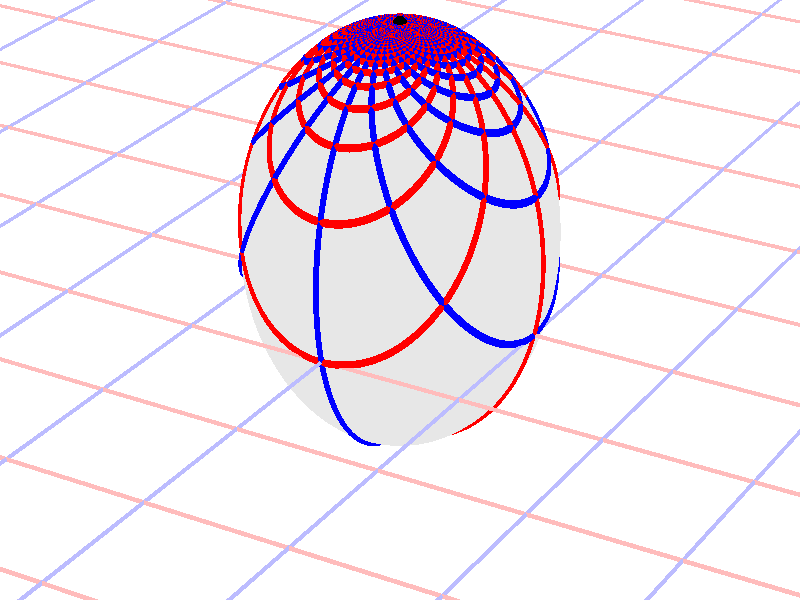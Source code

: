 #version 3.7;
global_settings{assumed_gamma 1.0}
camera{perspective location <16.275953626987476496879026, 9.396926207859083390872001, 6.840402866513374036117057> right <0.133333333333333331482962, -0.230940107675850353485814, -0.000000000000000000000000> up <-0.044429719908903583802662, -0.025651510749425152774217, 0.140953893117886280839102> direction <0.813797681349373802639491, 0.469846310392954158441370, 0.342020143325668712908083> sky <-0.296198132726023855010311, -0.171010071662834328698466, 0.939692620785908427905042> look_at <15.462155945638102139128023, 8.927079897466128954874875, 6.498382723187705600764730>}
light_source{<16.275953626987476496879026, 9.396926207859083390872001, 6.840402866513374036117057> rgb<1.0,1.0,1.0>}
background{rgb<1,1,1>}
union{object{sphere{<0.000000000000000000000000, 0.000000000000000000000000, 0.360033449295933061229391>,1.062837750840610384628349} pigment{rgbft<0.8,0.8,0.8,0.2,0.2>}}object{union{cylinder{<-50.000000000000000000000000, 50.000000000000000000000000, 0.000000000000000000000000>,<-50.000000000000000000000000, -50.000000000000000000000000, 0.000000000000000000000000>,0.010000000000000000208167}cylinder{<-49.000000000000000000000000, 50.000000000000000000000000, 0.000000000000000000000000>,<-49.000000000000000000000000, -50.000000000000000000000000, 0.000000000000000000000000>,0.010000000000000000208167}cylinder{<-48.000000000000000000000000, 50.000000000000000000000000, 0.000000000000000000000000>,<-48.000000000000000000000000, -50.000000000000000000000000, 0.000000000000000000000000>,0.010000000000000000208167}cylinder{<-47.000000000000000000000000, 50.000000000000000000000000, 0.000000000000000000000000>,<-47.000000000000000000000000, -50.000000000000000000000000, 0.000000000000000000000000>,0.010000000000000000208167}cylinder{<-46.000000000000000000000000, 50.000000000000000000000000, 0.000000000000000000000000>,<-46.000000000000000000000000, -50.000000000000000000000000, 0.000000000000000000000000>,0.010000000000000000208167}cylinder{<-45.000000000000000000000000, 50.000000000000000000000000, 0.000000000000000000000000>,<-45.000000000000000000000000, -50.000000000000000000000000, 0.000000000000000000000000>,0.010000000000000000208167}cylinder{<-44.000000000000000000000000, 50.000000000000000000000000, 0.000000000000000000000000>,<-44.000000000000000000000000, -50.000000000000000000000000, 0.000000000000000000000000>,0.010000000000000000208167}cylinder{<-43.000000000000000000000000, 50.000000000000000000000000, 0.000000000000000000000000>,<-43.000000000000000000000000, -50.000000000000000000000000, 0.000000000000000000000000>,0.010000000000000000208167}cylinder{<-42.000000000000000000000000, 50.000000000000000000000000, 0.000000000000000000000000>,<-42.000000000000000000000000, -50.000000000000000000000000, 0.000000000000000000000000>,0.010000000000000000208167}cylinder{<-41.000000000000000000000000, 50.000000000000000000000000, 0.000000000000000000000000>,<-41.000000000000000000000000, -50.000000000000000000000000, 0.000000000000000000000000>,0.010000000000000000208167}cylinder{<-40.000000000000000000000000, 50.000000000000000000000000, 0.000000000000000000000000>,<-40.000000000000000000000000, -50.000000000000000000000000, 0.000000000000000000000000>,0.010000000000000000208167}cylinder{<-39.000000000000000000000000, 50.000000000000000000000000, 0.000000000000000000000000>,<-39.000000000000000000000000, -50.000000000000000000000000, 0.000000000000000000000000>,0.010000000000000000208167}cylinder{<-38.000000000000000000000000, 50.000000000000000000000000, 0.000000000000000000000000>,<-38.000000000000000000000000, -50.000000000000000000000000, 0.000000000000000000000000>,0.010000000000000000208167}cylinder{<-37.000000000000000000000000, 50.000000000000000000000000, 0.000000000000000000000000>,<-37.000000000000000000000000, -50.000000000000000000000000, 0.000000000000000000000000>,0.010000000000000000208167}cylinder{<-36.000000000000000000000000, 50.000000000000000000000000, 0.000000000000000000000000>,<-36.000000000000000000000000, -50.000000000000000000000000, 0.000000000000000000000000>,0.010000000000000000208167}cylinder{<-35.000000000000000000000000, 50.000000000000000000000000, 0.000000000000000000000000>,<-35.000000000000000000000000, -50.000000000000000000000000, 0.000000000000000000000000>,0.010000000000000000208167}cylinder{<-34.000000000000000000000000, 50.000000000000000000000000, 0.000000000000000000000000>,<-34.000000000000000000000000, -50.000000000000000000000000, 0.000000000000000000000000>,0.010000000000000000208167}cylinder{<-33.000000000000000000000000, 50.000000000000000000000000, 0.000000000000000000000000>,<-33.000000000000000000000000, -50.000000000000000000000000, 0.000000000000000000000000>,0.010000000000000000208167}cylinder{<-32.000000000000000000000000, 50.000000000000000000000000, 0.000000000000000000000000>,<-32.000000000000000000000000, -50.000000000000000000000000, 0.000000000000000000000000>,0.010000000000000000208167}cylinder{<-31.000000000000000000000000, 50.000000000000000000000000, 0.000000000000000000000000>,<-31.000000000000000000000000, -50.000000000000000000000000, 0.000000000000000000000000>,0.010000000000000000208167}cylinder{<-30.000000000000000000000000, 50.000000000000000000000000, 0.000000000000000000000000>,<-30.000000000000000000000000, -50.000000000000000000000000, 0.000000000000000000000000>,0.010000000000000000208167}cylinder{<-29.000000000000000000000000, 50.000000000000000000000000, 0.000000000000000000000000>,<-29.000000000000000000000000, -50.000000000000000000000000, 0.000000000000000000000000>,0.010000000000000000208167}cylinder{<-28.000000000000000000000000, 50.000000000000000000000000, 0.000000000000000000000000>,<-28.000000000000000000000000, -50.000000000000000000000000, 0.000000000000000000000000>,0.010000000000000000208167}cylinder{<-27.000000000000000000000000, 50.000000000000000000000000, 0.000000000000000000000000>,<-27.000000000000000000000000, -50.000000000000000000000000, 0.000000000000000000000000>,0.010000000000000000208167}cylinder{<-26.000000000000000000000000, 50.000000000000000000000000, 0.000000000000000000000000>,<-26.000000000000000000000000, -50.000000000000000000000000, 0.000000000000000000000000>,0.010000000000000000208167}cylinder{<-25.000000000000000000000000, 50.000000000000000000000000, 0.000000000000000000000000>,<-25.000000000000000000000000, -50.000000000000000000000000, 0.000000000000000000000000>,0.010000000000000000208167}cylinder{<-24.000000000000000000000000, 50.000000000000000000000000, 0.000000000000000000000000>,<-24.000000000000000000000000, -50.000000000000000000000000, 0.000000000000000000000000>,0.010000000000000000208167}cylinder{<-23.000000000000000000000000, 50.000000000000000000000000, 0.000000000000000000000000>,<-23.000000000000000000000000, -50.000000000000000000000000, 0.000000000000000000000000>,0.010000000000000000208167}cylinder{<-22.000000000000000000000000, 50.000000000000000000000000, 0.000000000000000000000000>,<-22.000000000000000000000000, -50.000000000000000000000000, 0.000000000000000000000000>,0.010000000000000000208167}cylinder{<-21.000000000000000000000000, 50.000000000000000000000000, 0.000000000000000000000000>,<-21.000000000000000000000000, -50.000000000000000000000000, 0.000000000000000000000000>,0.010000000000000000208167}cylinder{<-20.000000000000000000000000, 50.000000000000000000000000, 0.000000000000000000000000>,<-20.000000000000000000000000, -50.000000000000000000000000, 0.000000000000000000000000>,0.010000000000000000208167}cylinder{<-19.000000000000000000000000, 50.000000000000000000000000, 0.000000000000000000000000>,<-19.000000000000000000000000, -50.000000000000000000000000, 0.000000000000000000000000>,0.010000000000000000208167}cylinder{<-18.000000000000000000000000, 50.000000000000000000000000, 0.000000000000000000000000>,<-18.000000000000000000000000, -50.000000000000000000000000, 0.000000000000000000000000>,0.010000000000000000208167}cylinder{<-17.000000000000000000000000, 50.000000000000000000000000, 0.000000000000000000000000>,<-17.000000000000000000000000, -50.000000000000000000000000, 0.000000000000000000000000>,0.010000000000000000208167}cylinder{<-16.000000000000000000000000, 50.000000000000000000000000, 0.000000000000000000000000>,<-16.000000000000000000000000, -50.000000000000000000000000, 0.000000000000000000000000>,0.010000000000000000208167}cylinder{<-15.000000000000000000000000, 50.000000000000000000000000, 0.000000000000000000000000>,<-15.000000000000000000000000, -50.000000000000000000000000, 0.000000000000000000000000>,0.010000000000000000208167}cylinder{<-14.000000000000000000000000, 50.000000000000000000000000, 0.000000000000000000000000>,<-14.000000000000000000000000, -50.000000000000000000000000, 0.000000000000000000000000>,0.010000000000000000208167}cylinder{<-13.000000000000000000000000, 50.000000000000000000000000, 0.000000000000000000000000>,<-13.000000000000000000000000, -50.000000000000000000000000, 0.000000000000000000000000>,0.010000000000000000208167}cylinder{<-12.000000000000000000000000, 50.000000000000000000000000, 0.000000000000000000000000>,<-12.000000000000000000000000, -50.000000000000000000000000, 0.000000000000000000000000>,0.010000000000000000208167}cylinder{<-11.000000000000000000000000, 50.000000000000000000000000, 0.000000000000000000000000>,<-11.000000000000000000000000, -50.000000000000000000000000, 0.000000000000000000000000>,0.010000000000000000208167}cylinder{<-10.000000000000000000000000, 50.000000000000000000000000, 0.000000000000000000000000>,<-10.000000000000000000000000, -50.000000000000000000000000, 0.000000000000000000000000>,0.010000000000000000208167}cylinder{<-9.000000000000000000000000, 50.000000000000000000000000, 0.000000000000000000000000>,<-9.000000000000000000000000, -50.000000000000000000000000, 0.000000000000000000000000>,0.010000000000000000208167}cylinder{<-8.000000000000000000000000, 50.000000000000000000000000, 0.000000000000000000000000>,<-8.000000000000000000000000, -50.000000000000000000000000, 0.000000000000000000000000>,0.010000000000000000208167}cylinder{<-7.000000000000000000000000, 50.000000000000000000000000, 0.000000000000000000000000>,<-7.000000000000000000000000, -50.000000000000000000000000, 0.000000000000000000000000>,0.010000000000000000208167}cylinder{<-6.000000000000000000000000, 50.000000000000000000000000, 0.000000000000000000000000>,<-6.000000000000000000000000, -50.000000000000000000000000, 0.000000000000000000000000>,0.010000000000000000208167}cylinder{<-5.000000000000000000000000, 50.000000000000000000000000, 0.000000000000000000000000>,<-5.000000000000000000000000, -50.000000000000000000000000, 0.000000000000000000000000>,0.010000000000000000208167}cylinder{<-4.000000000000000000000000, 50.000000000000000000000000, 0.000000000000000000000000>,<-4.000000000000000000000000, -50.000000000000000000000000, 0.000000000000000000000000>,0.010000000000000000208167}cylinder{<-3.000000000000000000000000, 50.000000000000000000000000, 0.000000000000000000000000>,<-3.000000000000000000000000, -50.000000000000000000000000, 0.000000000000000000000000>,0.010000000000000000208167}cylinder{<-2.000000000000000000000000, 50.000000000000000000000000, 0.000000000000000000000000>,<-2.000000000000000000000000, -50.000000000000000000000000, 0.000000000000000000000000>,0.010000000000000000208167}cylinder{<-1.000000000000000000000000, 50.000000000000000000000000, 0.000000000000000000000000>,<-1.000000000000000000000000, -50.000000000000000000000000, 0.000000000000000000000000>,0.010000000000000000208167}cylinder{<0.000000000000000000000000, 50.000000000000000000000000, 0.000000000000000000000000>,<0.000000000000000000000000, -50.000000000000000000000000, 0.000000000000000000000000>,0.010000000000000000208167}cylinder{<1.000000000000000000000000, 50.000000000000000000000000, 0.000000000000000000000000>,<1.000000000000000000000000, -50.000000000000000000000000, 0.000000000000000000000000>,0.010000000000000000208167}cylinder{<2.000000000000000000000000, 50.000000000000000000000000, 0.000000000000000000000000>,<2.000000000000000000000000, -50.000000000000000000000000, 0.000000000000000000000000>,0.010000000000000000208167}cylinder{<3.000000000000000000000000, 50.000000000000000000000000, 0.000000000000000000000000>,<3.000000000000000000000000, -50.000000000000000000000000, 0.000000000000000000000000>,0.010000000000000000208167}cylinder{<4.000000000000000000000000, 50.000000000000000000000000, 0.000000000000000000000000>,<4.000000000000000000000000, -50.000000000000000000000000, 0.000000000000000000000000>,0.010000000000000000208167}cylinder{<5.000000000000000000000000, 50.000000000000000000000000, 0.000000000000000000000000>,<5.000000000000000000000000, -50.000000000000000000000000, 0.000000000000000000000000>,0.010000000000000000208167}cylinder{<6.000000000000000000000000, 50.000000000000000000000000, 0.000000000000000000000000>,<6.000000000000000000000000, -50.000000000000000000000000, 0.000000000000000000000000>,0.010000000000000000208167}cylinder{<7.000000000000000000000000, 50.000000000000000000000000, 0.000000000000000000000000>,<7.000000000000000000000000, -50.000000000000000000000000, 0.000000000000000000000000>,0.010000000000000000208167}cylinder{<8.000000000000000000000000, 50.000000000000000000000000, 0.000000000000000000000000>,<8.000000000000000000000000, -50.000000000000000000000000, 0.000000000000000000000000>,0.010000000000000000208167}cylinder{<9.000000000000000000000000, 50.000000000000000000000000, 0.000000000000000000000000>,<9.000000000000000000000000, -50.000000000000000000000000, 0.000000000000000000000000>,0.010000000000000000208167}cylinder{<10.000000000000000000000000, 50.000000000000000000000000, 0.000000000000000000000000>,<10.000000000000000000000000, -50.000000000000000000000000, 0.000000000000000000000000>,0.010000000000000000208167}cylinder{<11.000000000000000000000000, 50.000000000000000000000000, 0.000000000000000000000000>,<11.000000000000000000000000, -50.000000000000000000000000, 0.000000000000000000000000>,0.010000000000000000208167}cylinder{<12.000000000000000000000000, 50.000000000000000000000000, 0.000000000000000000000000>,<12.000000000000000000000000, -50.000000000000000000000000, 0.000000000000000000000000>,0.010000000000000000208167}cylinder{<13.000000000000000000000000, 50.000000000000000000000000, 0.000000000000000000000000>,<13.000000000000000000000000, -50.000000000000000000000000, 0.000000000000000000000000>,0.010000000000000000208167}cylinder{<14.000000000000000000000000, 50.000000000000000000000000, 0.000000000000000000000000>,<14.000000000000000000000000, -50.000000000000000000000000, 0.000000000000000000000000>,0.010000000000000000208167}cylinder{<15.000000000000000000000000, 50.000000000000000000000000, 0.000000000000000000000000>,<15.000000000000000000000000, -50.000000000000000000000000, 0.000000000000000000000000>,0.010000000000000000208167}cylinder{<16.000000000000000000000000, 50.000000000000000000000000, 0.000000000000000000000000>,<16.000000000000000000000000, -50.000000000000000000000000, 0.000000000000000000000000>,0.010000000000000000208167}cylinder{<17.000000000000000000000000, 50.000000000000000000000000, 0.000000000000000000000000>,<17.000000000000000000000000, -50.000000000000000000000000, 0.000000000000000000000000>,0.010000000000000000208167}cylinder{<18.000000000000000000000000, 50.000000000000000000000000, 0.000000000000000000000000>,<18.000000000000000000000000, -50.000000000000000000000000, 0.000000000000000000000000>,0.010000000000000000208167}cylinder{<19.000000000000000000000000, 50.000000000000000000000000, 0.000000000000000000000000>,<19.000000000000000000000000, -50.000000000000000000000000, 0.000000000000000000000000>,0.010000000000000000208167}cylinder{<20.000000000000000000000000, 50.000000000000000000000000, 0.000000000000000000000000>,<20.000000000000000000000000, -50.000000000000000000000000, 0.000000000000000000000000>,0.010000000000000000208167}cylinder{<21.000000000000000000000000, 50.000000000000000000000000, 0.000000000000000000000000>,<21.000000000000000000000000, -50.000000000000000000000000, 0.000000000000000000000000>,0.010000000000000000208167}cylinder{<22.000000000000000000000000, 50.000000000000000000000000, 0.000000000000000000000000>,<22.000000000000000000000000, -50.000000000000000000000000, 0.000000000000000000000000>,0.010000000000000000208167}cylinder{<23.000000000000000000000000, 50.000000000000000000000000, 0.000000000000000000000000>,<23.000000000000000000000000, -50.000000000000000000000000, 0.000000000000000000000000>,0.010000000000000000208167}cylinder{<24.000000000000000000000000, 50.000000000000000000000000, 0.000000000000000000000000>,<24.000000000000000000000000, -50.000000000000000000000000, 0.000000000000000000000000>,0.010000000000000000208167}cylinder{<25.000000000000000000000000, 50.000000000000000000000000, 0.000000000000000000000000>,<25.000000000000000000000000, -50.000000000000000000000000, 0.000000000000000000000000>,0.010000000000000000208167}cylinder{<26.000000000000000000000000, 50.000000000000000000000000, 0.000000000000000000000000>,<26.000000000000000000000000, -50.000000000000000000000000, 0.000000000000000000000000>,0.010000000000000000208167}cylinder{<27.000000000000000000000000, 50.000000000000000000000000, 0.000000000000000000000000>,<27.000000000000000000000000, -50.000000000000000000000000, 0.000000000000000000000000>,0.010000000000000000208167}cylinder{<28.000000000000000000000000, 50.000000000000000000000000, 0.000000000000000000000000>,<28.000000000000000000000000, -50.000000000000000000000000, 0.000000000000000000000000>,0.010000000000000000208167}cylinder{<29.000000000000000000000000, 50.000000000000000000000000, 0.000000000000000000000000>,<29.000000000000000000000000, -50.000000000000000000000000, 0.000000000000000000000000>,0.010000000000000000208167}cylinder{<30.000000000000000000000000, 50.000000000000000000000000, 0.000000000000000000000000>,<30.000000000000000000000000, -50.000000000000000000000000, 0.000000000000000000000000>,0.010000000000000000208167}cylinder{<31.000000000000000000000000, 50.000000000000000000000000, 0.000000000000000000000000>,<31.000000000000000000000000, -50.000000000000000000000000, 0.000000000000000000000000>,0.010000000000000000208167}cylinder{<32.000000000000000000000000, 50.000000000000000000000000, 0.000000000000000000000000>,<32.000000000000000000000000, -50.000000000000000000000000, 0.000000000000000000000000>,0.010000000000000000208167}cylinder{<33.000000000000000000000000, 50.000000000000000000000000, 0.000000000000000000000000>,<33.000000000000000000000000, -50.000000000000000000000000, 0.000000000000000000000000>,0.010000000000000000208167}cylinder{<34.000000000000000000000000, 50.000000000000000000000000, 0.000000000000000000000000>,<34.000000000000000000000000, -50.000000000000000000000000, 0.000000000000000000000000>,0.010000000000000000208167}cylinder{<35.000000000000000000000000, 50.000000000000000000000000, 0.000000000000000000000000>,<35.000000000000000000000000, -50.000000000000000000000000, 0.000000000000000000000000>,0.010000000000000000208167}cylinder{<36.000000000000000000000000, 50.000000000000000000000000, 0.000000000000000000000000>,<36.000000000000000000000000, -50.000000000000000000000000, 0.000000000000000000000000>,0.010000000000000000208167}cylinder{<37.000000000000000000000000, 50.000000000000000000000000, 0.000000000000000000000000>,<37.000000000000000000000000, -50.000000000000000000000000, 0.000000000000000000000000>,0.010000000000000000208167}cylinder{<38.000000000000000000000000, 50.000000000000000000000000, 0.000000000000000000000000>,<38.000000000000000000000000, -50.000000000000000000000000, 0.000000000000000000000000>,0.010000000000000000208167}cylinder{<39.000000000000000000000000, 50.000000000000000000000000, 0.000000000000000000000000>,<39.000000000000000000000000, -50.000000000000000000000000, 0.000000000000000000000000>,0.010000000000000000208167}cylinder{<40.000000000000000000000000, 50.000000000000000000000000, 0.000000000000000000000000>,<40.000000000000000000000000, -50.000000000000000000000000, 0.000000000000000000000000>,0.010000000000000000208167}cylinder{<41.000000000000000000000000, 50.000000000000000000000000, 0.000000000000000000000000>,<41.000000000000000000000000, -50.000000000000000000000000, 0.000000000000000000000000>,0.010000000000000000208167}cylinder{<42.000000000000000000000000, 50.000000000000000000000000, 0.000000000000000000000000>,<42.000000000000000000000000, -50.000000000000000000000000, 0.000000000000000000000000>,0.010000000000000000208167}cylinder{<43.000000000000000000000000, 50.000000000000000000000000, 0.000000000000000000000000>,<43.000000000000000000000000, -50.000000000000000000000000, 0.000000000000000000000000>,0.010000000000000000208167}cylinder{<44.000000000000000000000000, 50.000000000000000000000000, 0.000000000000000000000000>,<44.000000000000000000000000, -50.000000000000000000000000, 0.000000000000000000000000>,0.010000000000000000208167}cylinder{<45.000000000000000000000000, 50.000000000000000000000000, 0.000000000000000000000000>,<45.000000000000000000000000, -50.000000000000000000000000, 0.000000000000000000000000>,0.010000000000000000208167}cylinder{<46.000000000000000000000000, 50.000000000000000000000000, 0.000000000000000000000000>,<46.000000000000000000000000, -50.000000000000000000000000, 0.000000000000000000000000>,0.010000000000000000208167}cylinder{<47.000000000000000000000000, 50.000000000000000000000000, 0.000000000000000000000000>,<47.000000000000000000000000, -50.000000000000000000000000, 0.000000000000000000000000>,0.010000000000000000208167}cylinder{<48.000000000000000000000000, 50.000000000000000000000000, 0.000000000000000000000000>,<48.000000000000000000000000, -50.000000000000000000000000, 0.000000000000000000000000>,0.010000000000000000208167}cylinder{<49.000000000000000000000000, 50.000000000000000000000000, 0.000000000000000000000000>,<49.000000000000000000000000, -50.000000000000000000000000, 0.000000000000000000000000>,0.010000000000000000208167}cylinder{<50.000000000000000000000000, 50.000000000000000000000000, 0.000000000000000000000000>,<50.000000000000000000000000, -50.000000000000000000000000, 0.000000000000000000000000>,0.010000000000000000208167}} pigment{rgb<1.0,0.5,0.5>}}object{union{cylinder{<50.000000000000000000000000, -50.000000000000000000000000, 0.000000000000000000000000>,<-50.000000000000000000000000, -50.000000000000000000000000, 0.000000000000000000000000>,0.010000000000000000208167}cylinder{<50.000000000000000000000000, -49.000000000000000000000000, 0.000000000000000000000000>,<-50.000000000000000000000000, -49.000000000000000000000000, 0.000000000000000000000000>,0.010000000000000000208167}cylinder{<50.000000000000000000000000, -48.000000000000000000000000, 0.000000000000000000000000>,<-50.000000000000000000000000, -48.000000000000000000000000, 0.000000000000000000000000>,0.010000000000000000208167}cylinder{<50.000000000000000000000000, -47.000000000000000000000000, 0.000000000000000000000000>,<-50.000000000000000000000000, -47.000000000000000000000000, 0.000000000000000000000000>,0.010000000000000000208167}cylinder{<50.000000000000000000000000, -46.000000000000000000000000, 0.000000000000000000000000>,<-50.000000000000000000000000, -46.000000000000000000000000, 0.000000000000000000000000>,0.010000000000000000208167}cylinder{<50.000000000000000000000000, -45.000000000000000000000000, 0.000000000000000000000000>,<-50.000000000000000000000000, -45.000000000000000000000000, 0.000000000000000000000000>,0.010000000000000000208167}cylinder{<50.000000000000000000000000, -44.000000000000000000000000, 0.000000000000000000000000>,<-50.000000000000000000000000, -44.000000000000000000000000, 0.000000000000000000000000>,0.010000000000000000208167}cylinder{<50.000000000000000000000000, -43.000000000000000000000000, 0.000000000000000000000000>,<-50.000000000000000000000000, -43.000000000000000000000000, 0.000000000000000000000000>,0.010000000000000000208167}cylinder{<50.000000000000000000000000, -42.000000000000000000000000, 0.000000000000000000000000>,<-50.000000000000000000000000, -42.000000000000000000000000, 0.000000000000000000000000>,0.010000000000000000208167}cylinder{<50.000000000000000000000000, -41.000000000000000000000000, 0.000000000000000000000000>,<-50.000000000000000000000000, -41.000000000000000000000000, 0.000000000000000000000000>,0.010000000000000000208167}cylinder{<50.000000000000000000000000, -40.000000000000000000000000, 0.000000000000000000000000>,<-50.000000000000000000000000, -40.000000000000000000000000, 0.000000000000000000000000>,0.010000000000000000208167}cylinder{<50.000000000000000000000000, -39.000000000000000000000000, 0.000000000000000000000000>,<-50.000000000000000000000000, -39.000000000000000000000000, 0.000000000000000000000000>,0.010000000000000000208167}cylinder{<50.000000000000000000000000, -38.000000000000000000000000, 0.000000000000000000000000>,<-50.000000000000000000000000, -38.000000000000000000000000, 0.000000000000000000000000>,0.010000000000000000208167}cylinder{<50.000000000000000000000000, -37.000000000000000000000000, 0.000000000000000000000000>,<-50.000000000000000000000000, -37.000000000000000000000000, 0.000000000000000000000000>,0.010000000000000000208167}cylinder{<50.000000000000000000000000, -36.000000000000000000000000, 0.000000000000000000000000>,<-50.000000000000000000000000, -36.000000000000000000000000, 0.000000000000000000000000>,0.010000000000000000208167}cylinder{<50.000000000000000000000000, -35.000000000000000000000000, 0.000000000000000000000000>,<-50.000000000000000000000000, -35.000000000000000000000000, 0.000000000000000000000000>,0.010000000000000000208167}cylinder{<50.000000000000000000000000, -34.000000000000000000000000, 0.000000000000000000000000>,<-50.000000000000000000000000, -34.000000000000000000000000, 0.000000000000000000000000>,0.010000000000000000208167}cylinder{<50.000000000000000000000000, -33.000000000000000000000000, 0.000000000000000000000000>,<-50.000000000000000000000000, -33.000000000000000000000000, 0.000000000000000000000000>,0.010000000000000000208167}cylinder{<50.000000000000000000000000, -32.000000000000000000000000, 0.000000000000000000000000>,<-50.000000000000000000000000, -32.000000000000000000000000, 0.000000000000000000000000>,0.010000000000000000208167}cylinder{<50.000000000000000000000000, -31.000000000000000000000000, 0.000000000000000000000000>,<-50.000000000000000000000000, -31.000000000000000000000000, 0.000000000000000000000000>,0.010000000000000000208167}cylinder{<50.000000000000000000000000, -30.000000000000000000000000, 0.000000000000000000000000>,<-50.000000000000000000000000, -30.000000000000000000000000, 0.000000000000000000000000>,0.010000000000000000208167}cylinder{<50.000000000000000000000000, -29.000000000000000000000000, 0.000000000000000000000000>,<-50.000000000000000000000000, -29.000000000000000000000000, 0.000000000000000000000000>,0.010000000000000000208167}cylinder{<50.000000000000000000000000, -28.000000000000000000000000, 0.000000000000000000000000>,<-50.000000000000000000000000, -28.000000000000000000000000, 0.000000000000000000000000>,0.010000000000000000208167}cylinder{<50.000000000000000000000000, -27.000000000000000000000000, 0.000000000000000000000000>,<-50.000000000000000000000000, -27.000000000000000000000000, 0.000000000000000000000000>,0.010000000000000000208167}cylinder{<50.000000000000000000000000, -26.000000000000000000000000, 0.000000000000000000000000>,<-50.000000000000000000000000, -26.000000000000000000000000, 0.000000000000000000000000>,0.010000000000000000208167}cylinder{<50.000000000000000000000000, -25.000000000000000000000000, 0.000000000000000000000000>,<-50.000000000000000000000000, -25.000000000000000000000000, 0.000000000000000000000000>,0.010000000000000000208167}cylinder{<50.000000000000000000000000, -24.000000000000000000000000, 0.000000000000000000000000>,<-50.000000000000000000000000, -24.000000000000000000000000, 0.000000000000000000000000>,0.010000000000000000208167}cylinder{<50.000000000000000000000000, -23.000000000000000000000000, 0.000000000000000000000000>,<-50.000000000000000000000000, -23.000000000000000000000000, 0.000000000000000000000000>,0.010000000000000000208167}cylinder{<50.000000000000000000000000, -22.000000000000000000000000, 0.000000000000000000000000>,<-50.000000000000000000000000, -22.000000000000000000000000, 0.000000000000000000000000>,0.010000000000000000208167}cylinder{<50.000000000000000000000000, -21.000000000000000000000000, 0.000000000000000000000000>,<-50.000000000000000000000000, -21.000000000000000000000000, 0.000000000000000000000000>,0.010000000000000000208167}cylinder{<50.000000000000000000000000, -20.000000000000000000000000, 0.000000000000000000000000>,<-50.000000000000000000000000, -20.000000000000000000000000, 0.000000000000000000000000>,0.010000000000000000208167}cylinder{<50.000000000000000000000000, -19.000000000000000000000000, 0.000000000000000000000000>,<-50.000000000000000000000000, -19.000000000000000000000000, 0.000000000000000000000000>,0.010000000000000000208167}cylinder{<50.000000000000000000000000, -18.000000000000000000000000, 0.000000000000000000000000>,<-50.000000000000000000000000, -18.000000000000000000000000, 0.000000000000000000000000>,0.010000000000000000208167}cylinder{<50.000000000000000000000000, -17.000000000000000000000000, 0.000000000000000000000000>,<-50.000000000000000000000000, -17.000000000000000000000000, 0.000000000000000000000000>,0.010000000000000000208167}cylinder{<50.000000000000000000000000, -16.000000000000000000000000, 0.000000000000000000000000>,<-50.000000000000000000000000, -16.000000000000000000000000, 0.000000000000000000000000>,0.010000000000000000208167}cylinder{<50.000000000000000000000000, -15.000000000000000000000000, 0.000000000000000000000000>,<-50.000000000000000000000000, -15.000000000000000000000000, 0.000000000000000000000000>,0.010000000000000000208167}cylinder{<50.000000000000000000000000, -14.000000000000000000000000, 0.000000000000000000000000>,<-50.000000000000000000000000, -14.000000000000000000000000, 0.000000000000000000000000>,0.010000000000000000208167}cylinder{<50.000000000000000000000000, -13.000000000000000000000000, 0.000000000000000000000000>,<-50.000000000000000000000000, -13.000000000000000000000000, 0.000000000000000000000000>,0.010000000000000000208167}cylinder{<50.000000000000000000000000, -12.000000000000000000000000, 0.000000000000000000000000>,<-50.000000000000000000000000, -12.000000000000000000000000, 0.000000000000000000000000>,0.010000000000000000208167}cylinder{<50.000000000000000000000000, -11.000000000000000000000000, 0.000000000000000000000000>,<-50.000000000000000000000000, -11.000000000000000000000000, 0.000000000000000000000000>,0.010000000000000000208167}cylinder{<50.000000000000000000000000, -10.000000000000000000000000, 0.000000000000000000000000>,<-50.000000000000000000000000, -10.000000000000000000000000, 0.000000000000000000000000>,0.010000000000000000208167}cylinder{<50.000000000000000000000000, -9.000000000000000000000000, 0.000000000000000000000000>,<-50.000000000000000000000000, -9.000000000000000000000000, 0.000000000000000000000000>,0.010000000000000000208167}cylinder{<50.000000000000000000000000, -8.000000000000000000000000, 0.000000000000000000000000>,<-50.000000000000000000000000, -8.000000000000000000000000, 0.000000000000000000000000>,0.010000000000000000208167}cylinder{<50.000000000000000000000000, -7.000000000000000000000000, 0.000000000000000000000000>,<-50.000000000000000000000000, -7.000000000000000000000000, 0.000000000000000000000000>,0.010000000000000000208167}cylinder{<50.000000000000000000000000, -6.000000000000000000000000, 0.000000000000000000000000>,<-50.000000000000000000000000, -6.000000000000000000000000, 0.000000000000000000000000>,0.010000000000000000208167}cylinder{<50.000000000000000000000000, -5.000000000000000000000000, 0.000000000000000000000000>,<-50.000000000000000000000000, -5.000000000000000000000000, 0.000000000000000000000000>,0.010000000000000000208167}cylinder{<50.000000000000000000000000, -4.000000000000000000000000, 0.000000000000000000000000>,<-50.000000000000000000000000, -4.000000000000000000000000, 0.000000000000000000000000>,0.010000000000000000208167}cylinder{<50.000000000000000000000000, -3.000000000000000000000000, 0.000000000000000000000000>,<-50.000000000000000000000000, -3.000000000000000000000000, 0.000000000000000000000000>,0.010000000000000000208167}cylinder{<50.000000000000000000000000, -2.000000000000000000000000, 0.000000000000000000000000>,<-50.000000000000000000000000, -2.000000000000000000000000, 0.000000000000000000000000>,0.010000000000000000208167}cylinder{<50.000000000000000000000000, -1.000000000000000000000000, 0.000000000000000000000000>,<-50.000000000000000000000000, -1.000000000000000000000000, 0.000000000000000000000000>,0.010000000000000000208167}cylinder{<50.000000000000000000000000, 0.000000000000000000000000, 0.000000000000000000000000>,<-50.000000000000000000000000, 0.000000000000000000000000, 0.000000000000000000000000>,0.010000000000000000208167}cylinder{<50.000000000000000000000000, 1.000000000000000000000000, 0.000000000000000000000000>,<-50.000000000000000000000000, 1.000000000000000000000000, 0.000000000000000000000000>,0.010000000000000000208167}cylinder{<50.000000000000000000000000, 2.000000000000000000000000, 0.000000000000000000000000>,<-50.000000000000000000000000, 2.000000000000000000000000, 0.000000000000000000000000>,0.010000000000000000208167}cylinder{<50.000000000000000000000000, 3.000000000000000000000000, 0.000000000000000000000000>,<-50.000000000000000000000000, 3.000000000000000000000000, 0.000000000000000000000000>,0.010000000000000000208167}cylinder{<50.000000000000000000000000, 4.000000000000000000000000, 0.000000000000000000000000>,<-50.000000000000000000000000, 4.000000000000000000000000, 0.000000000000000000000000>,0.010000000000000000208167}cylinder{<50.000000000000000000000000, 5.000000000000000000000000, 0.000000000000000000000000>,<-50.000000000000000000000000, 5.000000000000000000000000, 0.000000000000000000000000>,0.010000000000000000208167}cylinder{<50.000000000000000000000000, 6.000000000000000000000000, 0.000000000000000000000000>,<-50.000000000000000000000000, 6.000000000000000000000000, 0.000000000000000000000000>,0.010000000000000000208167}cylinder{<50.000000000000000000000000, 7.000000000000000000000000, 0.000000000000000000000000>,<-50.000000000000000000000000, 7.000000000000000000000000, 0.000000000000000000000000>,0.010000000000000000208167}cylinder{<50.000000000000000000000000, 8.000000000000000000000000, 0.000000000000000000000000>,<-50.000000000000000000000000, 8.000000000000000000000000, 0.000000000000000000000000>,0.010000000000000000208167}cylinder{<50.000000000000000000000000, 9.000000000000000000000000, 0.000000000000000000000000>,<-50.000000000000000000000000, 9.000000000000000000000000, 0.000000000000000000000000>,0.010000000000000000208167}cylinder{<50.000000000000000000000000, 10.000000000000000000000000, 0.000000000000000000000000>,<-50.000000000000000000000000, 10.000000000000000000000000, 0.000000000000000000000000>,0.010000000000000000208167}cylinder{<50.000000000000000000000000, 11.000000000000000000000000, 0.000000000000000000000000>,<-50.000000000000000000000000, 11.000000000000000000000000, 0.000000000000000000000000>,0.010000000000000000208167}cylinder{<50.000000000000000000000000, 12.000000000000000000000000, 0.000000000000000000000000>,<-50.000000000000000000000000, 12.000000000000000000000000, 0.000000000000000000000000>,0.010000000000000000208167}cylinder{<50.000000000000000000000000, 13.000000000000000000000000, 0.000000000000000000000000>,<-50.000000000000000000000000, 13.000000000000000000000000, 0.000000000000000000000000>,0.010000000000000000208167}cylinder{<50.000000000000000000000000, 14.000000000000000000000000, 0.000000000000000000000000>,<-50.000000000000000000000000, 14.000000000000000000000000, 0.000000000000000000000000>,0.010000000000000000208167}cylinder{<50.000000000000000000000000, 15.000000000000000000000000, 0.000000000000000000000000>,<-50.000000000000000000000000, 15.000000000000000000000000, 0.000000000000000000000000>,0.010000000000000000208167}cylinder{<50.000000000000000000000000, 16.000000000000000000000000, 0.000000000000000000000000>,<-50.000000000000000000000000, 16.000000000000000000000000, 0.000000000000000000000000>,0.010000000000000000208167}cylinder{<50.000000000000000000000000, 17.000000000000000000000000, 0.000000000000000000000000>,<-50.000000000000000000000000, 17.000000000000000000000000, 0.000000000000000000000000>,0.010000000000000000208167}cylinder{<50.000000000000000000000000, 18.000000000000000000000000, 0.000000000000000000000000>,<-50.000000000000000000000000, 18.000000000000000000000000, 0.000000000000000000000000>,0.010000000000000000208167}cylinder{<50.000000000000000000000000, 19.000000000000000000000000, 0.000000000000000000000000>,<-50.000000000000000000000000, 19.000000000000000000000000, 0.000000000000000000000000>,0.010000000000000000208167}cylinder{<50.000000000000000000000000, 20.000000000000000000000000, 0.000000000000000000000000>,<-50.000000000000000000000000, 20.000000000000000000000000, 0.000000000000000000000000>,0.010000000000000000208167}cylinder{<50.000000000000000000000000, 21.000000000000000000000000, 0.000000000000000000000000>,<-50.000000000000000000000000, 21.000000000000000000000000, 0.000000000000000000000000>,0.010000000000000000208167}cylinder{<50.000000000000000000000000, 22.000000000000000000000000, 0.000000000000000000000000>,<-50.000000000000000000000000, 22.000000000000000000000000, 0.000000000000000000000000>,0.010000000000000000208167}cylinder{<50.000000000000000000000000, 23.000000000000000000000000, 0.000000000000000000000000>,<-50.000000000000000000000000, 23.000000000000000000000000, 0.000000000000000000000000>,0.010000000000000000208167}cylinder{<50.000000000000000000000000, 24.000000000000000000000000, 0.000000000000000000000000>,<-50.000000000000000000000000, 24.000000000000000000000000, 0.000000000000000000000000>,0.010000000000000000208167}cylinder{<50.000000000000000000000000, 25.000000000000000000000000, 0.000000000000000000000000>,<-50.000000000000000000000000, 25.000000000000000000000000, 0.000000000000000000000000>,0.010000000000000000208167}cylinder{<50.000000000000000000000000, 26.000000000000000000000000, 0.000000000000000000000000>,<-50.000000000000000000000000, 26.000000000000000000000000, 0.000000000000000000000000>,0.010000000000000000208167}cylinder{<50.000000000000000000000000, 27.000000000000000000000000, 0.000000000000000000000000>,<-50.000000000000000000000000, 27.000000000000000000000000, 0.000000000000000000000000>,0.010000000000000000208167}cylinder{<50.000000000000000000000000, 28.000000000000000000000000, 0.000000000000000000000000>,<-50.000000000000000000000000, 28.000000000000000000000000, 0.000000000000000000000000>,0.010000000000000000208167}cylinder{<50.000000000000000000000000, 29.000000000000000000000000, 0.000000000000000000000000>,<-50.000000000000000000000000, 29.000000000000000000000000, 0.000000000000000000000000>,0.010000000000000000208167}cylinder{<50.000000000000000000000000, 30.000000000000000000000000, 0.000000000000000000000000>,<-50.000000000000000000000000, 30.000000000000000000000000, 0.000000000000000000000000>,0.010000000000000000208167}cylinder{<50.000000000000000000000000, 31.000000000000000000000000, 0.000000000000000000000000>,<-50.000000000000000000000000, 31.000000000000000000000000, 0.000000000000000000000000>,0.010000000000000000208167}cylinder{<50.000000000000000000000000, 32.000000000000000000000000, 0.000000000000000000000000>,<-50.000000000000000000000000, 32.000000000000000000000000, 0.000000000000000000000000>,0.010000000000000000208167}cylinder{<50.000000000000000000000000, 33.000000000000000000000000, 0.000000000000000000000000>,<-50.000000000000000000000000, 33.000000000000000000000000, 0.000000000000000000000000>,0.010000000000000000208167}cylinder{<50.000000000000000000000000, 34.000000000000000000000000, 0.000000000000000000000000>,<-50.000000000000000000000000, 34.000000000000000000000000, 0.000000000000000000000000>,0.010000000000000000208167}cylinder{<50.000000000000000000000000, 35.000000000000000000000000, 0.000000000000000000000000>,<-50.000000000000000000000000, 35.000000000000000000000000, 0.000000000000000000000000>,0.010000000000000000208167}cylinder{<50.000000000000000000000000, 36.000000000000000000000000, 0.000000000000000000000000>,<-50.000000000000000000000000, 36.000000000000000000000000, 0.000000000000000000000000>,0.010000000000000000208167}cylinder{<50.000000000000000000000000, 37.000000000000000000000000, 0.000000000000000000000000>,<-50.000000000000000000000000, 37.000000000000000000000000, 0.000000000000000000000000>,0.010000000000000000208167}cylinder{<50.000000000000000000000000, 38.000000000000000000000000, 0.000000000000000000000000>,<-50.000000000000000000000000, 38.000000000000000000000000, 0.000000000000000000000000>,0.010000000000000000208167}cylinder{<50.000000000000000000000000, 39.000000000000000000000000, 0.000000000000000000000000>,<-50.000000000000000000000000, 39.000000000000000000000000, 0.000000000000000000000000>,0.010000000000000000208167}cylinder{<50.000000000000000000000000, 40.000000000000000000000000, 0.000000000000000000000000>,<-50.000000000000000000000000, 40.000000000000000000000000, 0.000000000000000000000000>,0.010000000000000000208167}cylinder{<50.000000000000000000000000, 41.000000000000000000000000, 0.000000000000000000000000>,<-50.000000000000000000000000, 41.000000000000000000000000, 0.000000000000000000000000>,0.010000000000000000208167}cylinder{<50.000000000000000000000000, 42.000000000000000000000000, 0.000000000000000000000000>,<-50.000000000000000000000000, 42.000000000000000000000000, 0.000000000000000000000000>,0.010000000000000000208167}cylinder{<50.000000000000000000000000, 43.000000000000000000000000, 0.000000000000000000000000>,<-50.000000000000000000000000, 43.000000000000000000000000, 0.000000000000000000000000>,0.010000000000000000208167}cylinder{<50.000000000000000000000000, 44.000000000000000000000000, 0.000000000000000000000000>,<-50.000000000000000000000000, 44.000000000000000000000000, 0.000000000000000000000000>,0.010000000000000000208167}cylinder{<50.000000000000000000000000, 45.000000000000000000000000, 0.000000000000000000000000>,<-50.000000000000000000000000, 45.000000000000000000000000, 0.000000000000000000000000>,0.010000000000000000208167}cylinder{<50.000000000000000000000000, 46.000000000000000000000000, 0.000000000000000000000000>,<-50.000000000000000000000000, 46.000000000000000000000000, 0.000000000000000000000000>,0.010000000000000000208167}cylinder{<50.000000000000000000000000, 47.000000000000000000000000, 0.000000000000000000000000>,<-50.000000000000000000000000, 47.000000000000000000000000, 0.000000000000000000000000>,0.010000000000000000208167}cylinder{<50.000000000000000000000000, 48.000000000000000000000000, 0.000000000000000000000000>,<-50.000000000000000000000000, 48.000000000000000000000000, 0.000000000000000000000000>,0.010000000000000000208167}cylinder{<50.000000000000000000000000, 49.000000000000000000000000, 0.000000000000000000000000>,<-50.000000000000000000000000, 49.000000000000000000000000, 0.000000000000000000000000>,0.010000000000000000208167}cylinder{<50.000000000000000000000000, 50.000000000000000000000000, 0.000000000000000000000000>,<-50.000000000000000000000000, 50.000000000000000000000000, 0.000000000000000000000000>,0.010000000000000000208167}} pigment{rgb<0.5,0.5,1.0>}}sphere{<0.000000000000000000000000, 0.000000000000000000000000, 1.422871200136543112790832>,0.050000000000000002775558}object{union{object{torus{0.030233385123956398737866,0.020000000000000000416334} matrix <0.999595333275139386053354, -0.000000000000000000000000, 0.028445908221800129261903, 0.028445908221800129261903, 0.000000000000000000000000, -0.999595333275139386053354, 0.000000000000000000000000, 1.000000000000000000000000, 0.000000000000000000000000, -0.030221150679009958078813, 0.000000000000000000000000, 1.422011184037839326421704>}object{torus{0.030849878344872763008544,0.020000000000000000416334} matrix <0.999578658269021147475542, -0.000000000000000000000000, 0.029025952751001622698102, 0.029025952751001622698102, 0.000000000000000000000000, -0.999578658269021147475542, 0.000000000000000000000000, 1.000000000000000000000000, 0.000000000000000000000000, -0.030836880003736188982089, 0.000000000000000000000000, 1.421975753024935285040442>}object{torus{0.031492025636285336798181,0.020000000000000000416334} matrix <0.999560931170685895708061, -0.000000000000000000000000, 0.029630134613114388064670, 0.029630134613114388064670, 0.000000000000000000000000, -0.999560931170685895708061, 0.000000000000000000000000, 1.000000000000000000000000, 0.000000000000000000000000, -0.031478198469423422645175, 0.000000000000000000000000, 1.421938087177315068743155>}object{torus{0.032161461583775641237537,0.020000000000000000416334} matrix <0.999542061595290909359335, -0.000000000000000000000000, 0.030259991768603156786499, 0.030259991768603156786499, 0.000000000000000000000000, -0.999542061595290909359335, 0.000000000000000000000000, 1.000000000000000000000000, 0.000000000000000000000000, -0.032146733615368225378539, 0.000000000000000000000000, 1.421897994574219392660552>}object{torus{0.032859962584878686653322,0.020000000000000000416334} matrix <0.999521949243141860641515, -0.000000000000000000000000, 0.030917195558305240327135, 0.030917195558305240327135, 0.000000000000000000000000, -0.999521949243141860641515, 0.000000000000000000000000, 1.000000000000000000000000, 0.000000000000000000000000, -0.032844253854905795797503, 0.000000000000000000000000, 1.421855262247526674457276>}object{torus{0.033589462561025858200470,0.020000000000000000416334} matrix <0.999500482562647674100731, -0.000000000000000000000000, 0.031603565574705630436547, 0.031603565574705630436547, 0.000000000000000000000000, -0.999500482562647674100731, 0.000000000000000000000000, 1.000000000000000000000000, 0.000000000000000000000000, -0.033572684038746657131380, 0.000000000000000000000000, 1.421809653353412805643075>}object{torus{0.034352070804756620892029,0.020000000000000000416334} matrix <0.999477537202409505034950, -0.000000000000000000000000, 0.032321086426765996413302, 0.032321086426765996413302, 0.000000000000000000000000, -0.999477537202409505034950, 0.000000000000000000000000, 1.000000000000000000000000, 0.000000000000000000000000, -0.034334123125712885660210, 0.000000000000000000000000, 1.421760903886981619592689>}object{torus{0.035150092308283739650498,0.020000000000000000416334} matrix <0.999452974210158995305164, -0.000000000000000000000000, 0.033071926803067794309321, 0.033071926803067794309321, 0.000000000000000000000000, -0.999452974210158995305164, 0.000000000000000000000000, 1.000000000000000000000000, 0.000000000000000000000000, -0.035130864301267626659264, 0.000000000000000000000000, 1.421708718856048658807367>}object{torus{0.035986050985337150742716,0.020000000000000000416334} matrix <0.999426637923034988375548, -0.000000000000000000000000, 0.033858461421908937760694, 0.033858461421908937760694, 0.000000000000000000000000, -0.999426637923034988375548, 0.000000000000000000000000, 1.000000000000000000000000, 0.000000000000000000000000, -0.035965417948402307601885, 0.000000000000000000000000, 1.421652767817439766417920>}object{torus{0.036862716277662868624709,0.020000000000000000416334} matrix <0.999398353501162794998436, -0.000000000000000000000000, 0.034683295967440061491338, 0.034683295967440061491338, 0.000000000000000000000000, -0.999398353501162794998436, 0.000000000000000000000000, 1.000000000000000000000000, 0.000000000000000000000000, -0.036840537953466361009713, 0.000000000000000000000000, 1.421592679637565082018114>}object{torus{0.037783133736264955249151,0.020000000000000000416334} matrix <0.999367924019026077075978, -0.000000000000000000000000, 0.035549295941018514699561, 0.035549295941018514699561, 0.000000000000000000000000, -0.999367924019026077075978, 0.000000000000000000000000, 1.000000000000000000000000, 0.000000000000000000000000, -0.037759251924916144294020, 0.000000000000000000000000, 1.421528036334101630089322>}object{torus{0.038750660286819699207328,0.020000000000000000416334} matrix <0.999335127034532644252351, -0.000000000000000000000000, 0.036459619785106207878744, 0.036459619785106207878744, 0.000000000000000000000000, -0.999335127034532644252351, 0.000000000000000000000000, 1.000000000000000000000000, 0.000000000000000000000000, -0.038724896020398968943255, 0.000000000000000000000000, 1.421458365796384182289103>}object{torus{0.039769005038138439955819,0.020000000000000000416334} matrix <0.999299710515881178807263, -0.000000000000000000000000, 0.037417757320236777474065, 0.037417757320236777474065, 0.000000000000000000000000, -0.999299710515881178807263, 0.000000000000000000000000, 1.000000000000000000000000, 0.000000000000000000000000, -0.039741155222086980980389, 0.000000000000000000000000, 1.421383133156737699209771>}object{torus{0.040842276676092782727867,0.020000000000000000416334} matrix <0.999261387991582705758731, -0.000000000000000000000000, 0.038427574333226820202380, 0.038427574333226820202380, 0.000000000000000000000000, -0.999261387991582705758731, 0.000000000000000000000000, 1.000000000000000000000000, 0.000000000000000000000000, -0.040812110080075958418178, 0.000000000000000000000000, 1.421301730513590877436059>}object{torus{0.041975038716714839492905,0.020000000000000000416334} matrix <0.999219832749037806252090, -0.000000000000000000000000, 0.039493364518426325726619, 0.039493364518426325726619, 0.000000000000000000000000, -0.999219832749037806252090, 0.000000000000000000000000, 1.000000000000000000000000, 0.000000000000000000000000, -0.041942291166177154970729, 0.000000000000000000000000, 1.421213464631815082128696>}object{torus{0.043172374180570669000012,0.020000000000000000416334} matrix <0.999174670856374791405585, -0.000000000000000000000000, 0.040619910377241011389948, 0.040619910377241011389948, 0.000000000000000000000000, -0.999174670856374791405585, 0.000000000000000000000000, 1.000000000000000000000000, 0.000000000000000000000000, -0.043136742761972442228302, 0.000000000000000000000000, 1.421117542166834946115728>}object{torus{0.044439961615439775577396,0.020000000000000000416334} matrix <0.999125472735092223786069, -0.000000000000000000000000, 0.041812554716001391896807, 0.041812554716001391896807, 0.000000000000000000000000, -0.999125472735092223786069, 0.000000000000000000000000, 1.000000000000000000000000, 0.000000000000000000000000, -0.044401097657307306287855, 0.000000000000000000000000, 1.421013051809639105016458>}object{torus{0.045784164858675049925019,0.020000000000000000416334} matrix <0.999071742921633365597245, -0.000000000000000000000000, 0.043077285145770388696818, 0.043077285145770388696818, 0.000000000000000000000000, -0.999071742921633365597245, 0.000000000000000000000000, 1.000000000000000000000000, 0.000000000000000000000000, -0.045741665383567296776501, 0.000000000000000000000000, 1.420898942611745763286990>}object{torus{0.047212139522999144181092,0.020000000000000000416334} matrix <0.999012907568308961003822, -0.000000000000000000000000, 0.044420834210011812814844, 0.044420834210011812814844, 0.000000000000000000000000, -0.999012907568308961003822, 0.000000000000000000000000, 1.000000000000000000000000, 0.000000000000000000000000, -0.047165536777400401957649, 0.000000000000000000000000, 1.420773997514109154849393>}object{torus{0.048731959952844718098053,0.020000000000000000416334} matrix <0.998948299083779911455849, -0.000000000000000000000000, 0.045850798876609859255904, 0.045850798876609859255904, 0.000000000000000000000000, -0.998948299083779911455849, 0.000000000000000000000000, 1.000000000000000000000000, 0.000000000000000000000000, -0.048680708505893705018153, 0.000000000000000000000000, 1.420636800841855063026742>}object{torus{0.050352771389328081219627,0.020000000000000000416334} matrix <0.998877137148980187575376, -0.000000000000000000000000, 0.047375783698611444172411, 0.047375783698611444172411, 0.000000000000000000000000, -0.998877137148980187575376, 0.000000000000000000000000, 1.000000000000000000000000, 0.000000000000000000000000, -0.050296232132907674194922, 0.000000000000000000000000, 1.420485698130725449317424>}object{torus{0.052084973375862923805624,0.020000000000000000416334} matrix <0.998798505094491639866305, -0.000000000000000000000000, 0.049005573366799587420317, 0.049005573366799587420317, 0.000000000000000000000000, -0.998798505094491639866305, 0.000000000000000000000000, 1.000000000000000000000000, 0.000000000000000000000000, -0.052022393545707548700996, 0.000000000000000000000000, 1.420318746152464672860560>}object{torus{0.053940442141702085732113,0.020000000000000000416334} matrix <0.998711320296862825607320, -0.000000000000000000000000, 0.050751341961539964131589, 0.050751341961539964131589, 0.000000000000000000000000, -0.998711320296862825607320, 0.000000000000000000000000, 1.000000000000000000000000, 0.000000000000000000000000, -0.053870930188729043708307, 0.000000000000000000000000, 1.420133650311846462699350>}object{torus{0.055932801968884102161716,0.020000000000000000416334} matrix <0.998614296803433498794789, -0.000000000000000000000000, 0.052625908256146776420525, 0.052625908256146776420525, 0.000000000000000000000000, -0.998614296803433498794789, 0.000000000000000000000000, 1.000000000000000000000000, 0.000000000000000000000000, -0.055855295706382430964698, 0.000000000000000000000000, 1.419927685631392932918970>}object{torus{0.058077758589314881776389,0.020000000000000000416334} matrix <0.998505897760391669670810, -0.000000000000000000000000, 0.054644049426394260271511, 0.054644049426394260271511, 0.000000000000000000000000, -0.998505897760391669670810, 0.000000000000000000000000, 1.000000000000000000000000, 0.000000000000000000000000, -0.057990984480128050793102, 0.000000000000000000000000, 1.419697596225501179389994>}object{torus{0.060393511780589867465885,0.020000000000000000416334} matrix <0.998384274345371802716897, -0.000000000000000000000000, 0.056822889224901522442490, 0.056822889224901522442490, 0.000000000000000000000000, -0.998384274345371802716897, 0.000000000000000000000000, 1.000000000000000000000000, 0.000000000000000000000000, -0.060295932434247662135007, 0.000000000000000000000000, 1.419439466306698260922303>}object{torus{0.062901269973103704491457,0.020000000000000000416334} matrix <0.998247186641941008922174, -0.000000000000000000000000, 0.059182382188028924419054, 0.059182382188028924419054, 0.000000000000000000000000, -0.998247186641941008922174, 0.000000000000000000000000, 1.000000000000000000000000, 0.000000000000000000000000, -0.062791015786892015460019, 0.000000000000000000000000, 1.419148553136972079613543>}object{torus{0.065625897496984025858424,0.020000000000000000416334} matrix <0.998091900098624695836236, -0.000000000000000000000000, 0.061745922598313886242583, 0.061745922598313886242583, 0.000000000000000000000000, -0.998091900098624695836236, 0.000000000000000000000000, 1.000000000000000000000000, 0.000000000000000000000000, -0.065500676728460049957903, 0.000000000000000000000000, 1.418819068549387107935900>}object{torus{0.068596736053911533392835,0.020000000000000000416334} matrix <0.997915048571185736570044, -0.000000000000000000000000, 0.064541117399437686330543, 0.064541117399437686330543, 0.000000000000000000000000, -0.997915048571185736570044, 0.000000000000000000000000, 1.000000000000000000000000, 0.000000000000000000000000, -0.068453715191045205745723, 0.000000000000000000000000, 1.418443890141641405833184>}object{torus{0.071848657559799078420326,0.020000000000000000416334} matrix <0.997712451048507698025958, -0.000000000000000000000000, 0.067600776791241587448944, 0.067600776791241587448944, 0.000000000000000000000000, -0.997712451048507698025958, 0.000000000000000000000000, 1.000000000000000000000000, 0.000000000000000000000000, -0.071684300238545550776337, 0.000000000000000000000000, 1.418014175074111093977081>}object{torus{0.075423427918023783211865,0.020000000000000000416334} matrix <0.997478863280976568717051, -0.000000000000000000000000, 0.070964197365228659508674, 0.070964197365228659508674, 0.000000000000000000000000, -0.997478863280976568717051, 0.000000000000000000000000, 1.000000000000000000000000, 0.000000000000000000000000, -0.075233275144414954449523, 0.000000000000000000000000, 1.417518837111764629099753>}object{torus{0.079371494064272157809015,0.020000000000000000416334} matrix <0.997207636519558682230979, -0.000000000000000000000000, 0.074678843503872605058547, 0.074678843503872605058547, 0.000000000000000000000000, -0.997207636519558682230979, 0.000000000000000000000000, 1.000000000000000000000000, 0.000000000000000000000000, -0.079149860002871538777747, 0.000000000000000000000000, 1.416943828752780021318358>}object{torus{0.083754355372266622858923,0.020000000000000000416334} matrix <0.996890241506057872555857, -0.000000000000000000000000, 0.078802578574520651399915, 0.078802578574520651399915, 0.000000000000000000000000, -0.996890241506057872555857, 0.000000000000000000000000, 1.000000000000000000000000, 0.000000000000000000000000, -0.083493899554267544949049, 0.000000000000000000000000, 1.416271140966418151663220>}object{torus{0.088647754318631408199103,0.020000000000000000416334} matrix <0.996515593408540900632886, -0.000000000000000000000000, 0.083406666961484507427649, 0.083406666961484507427649, 0.000000000000000000000000, -0.996515593408540900632886, 0.000000000000000000000000, 1.000000000000000000000000, 0.000000000000000000000000, -0.088338869499154704101329, 0.000000000000000000000000, 1.415477386415183502776927>}object{torus{0.094146035293784235964409,0.020000000000000000416334} matrix <0.996069076778914652692265, -0.000000000000000000000000, 0.088579875168126584461525, 0.088579875168126584461525, 0.000000000000000000000000, -0.996069076778914652692265, 0.000000000000000000000000, 1.000000000000000000000000, 0.000000000000000000000000, -0.093775954457462395996714, 0.000000000000000000000000, 1.414531756082553881626040>}object{torus{0.100368200339665522569099,0.020000000000000000416334} matrix <0.995531108316686341730417, -0.000000000000000000000000, 0.094434169524332520206933, 0.094434169524332520206933, 0.000000000000000000000000, -0.995531108316686341730417, 0.000000000000000000000000, 1.000000000000000000000000, 0.000000000000000000000000, -0.099919665723891964992376, 0.000000000000000000000000, 1.413393012490845146444940>}object{torus{0.107466481359464474665266,0.020000000000000000416334} matrix <0.994874969732614577999641, -0.000000000000000000000000, 0.101112781583385533124009, 0.101112781583385533124009, 0.000000000000000000000000, -0.994874969732614577999641, 0.000000000000000000000000, 1.000000000000000000000000, 0.000000000000000000000000, -0.106915712389764092082878, 0.000000000000000000000000, 1.412004965279306967218531>}object{torus{0.115638730887740126540564,0.020000000000000000416334} matrix <0.994063455663241724025170, -0.000000000000000000000000, 0.108801866320639345486754, 0.108801866320639345486754, 0.000000000000000000000000, -0.994063455663241724025170, 0.000000000000000000000000, 1.000000000000000000000000, 0.000000000000000000000000, -0.114952236434775229012573, 0.000000000000000000000000, 1.410289490396950506934104>}object{torus{0.125146758142764380483669,0.020000000000000000416334} matrix <0.993043537012613608538913, -0.000000000000000000000000, 0.117747754108000660111522, 0.117747754108000660111522, 0.000000000000000000000000, -0.993043537012613608538913, 0.000000000000000000000000, 1.000000000000000000000000, 0.000000000000000000000000, -0.124276179351753959800853, 0.000000000000000000000000, 1.408135450431332147402941>}object{torus{0.136344193135150726359228,0.020000000000000000416334} matrix <0.991737580691472997429514, -0.000000000000000000000000, 0.128283167423572208587501, 0.128283167423572208587501, 0.000000000000000000000000, -0.991737580691472997429514, 0.000000000000000000000000, 1.000000000000000000000000, 0.000000000000000000000000, -0.135217660241183229574702, 0.000000000000000000000000, 1.405380535181352641416197>}object{torus{0.149720128186438899975386,0.020000000000000000416334} matrix <0.990028346603480380316853, -0.000000000000000000000000, 0.140868282170186737145556, 0.140868282170186737145556, 0.000000000000000000000000, -0.990028346603480380316853, 0.000000000000000000000000, 1.000000000000000000000000, 0.000000000000000000000000, -0.148227170961688164974035, 0.000000000000000000000000, 1.401780382872652053194429>}object{torus{0.165969873500110720598855,0.020000000000000000416334} matrix <0.987732199363470897424122, -0.000000000000000000000000, 0.156157299991388887061561, 0.156157299991388887061561, 0.000000000000000000000000, -0.987732199363470897424122, 0.000000000000000000000000, 1.000000000000000000000000, 0.000000000000000000000000, -0.163933788180343847917797, 0.000000000000000000000000, 1.396953792810870176310800>}object{torus{0.186114322119860731152841,0.020000000000000000416334} matrix <0.984548740851234116533419, -0.000000000000000000000000, 0.175110756060983835391553, 0.175110756060983835391553, 0.000000000000000000000000, -0.984548740851234116533419, 0.000000000000000000000000, 1.000000000000000000000000, 0.000000000000000000000000, -0.183238621497490650202877, 0.000000000000000000000000, 1.390280580476359162389599>}object{torus{0.211710752653105238607623,0.020000000000000000416334} matrix <0.979960104645600127426519, -0.000000000000000000000000, 0.199193858597559558809564, 0.199193858597559558809564, 0.000000000000000000000000, -0.979960104645600127426519, 0.000000000000000000000000, 1.000000000000000000000000, 0.000000000000000000000000, -0.207468091324538833619684, 0.000000000000000000000000, 1.380699718408970433358718>}object{torus{0.245245161626468893834030,0.020000000000000000416334} matrix <0.973014108998935478567205, -0.000000000000000000000000, 0.230745625503513657195143, 0.230745625503513657195143, 0.000000000000000000000000, -0.973014108998935478567205, 0.000000000000000000000000, 1.000000000000000000000000, 0.000000000000000000000000, -0.238627002426276907387503, 0.000000000000000000000000, 1.366281951915334413882874>}object{torus{0.290906366002656346925193,0.020000000000000000416334} matrix <0.961813057598374654411089, -0.000000000000000000000000, 0.273707219914393118376239, 0.273707219914393118376239, 0.000000000000000000000000, -0.961813057598374654411089, 0.000000000000000000000000, 1.000000000000000000000000, 0.000000000000000000000000, -0.279797541359844859076844, 0.000000000000000000000000, 1.343248027442552672283682>}object{torus{0.356205150863812325390256,0.020000000000000000416334} matrix <0.942166429679254346929440, -0.000000000000000000000000, 0.335145369631518252884206, 0.335145369631518252884206, 0.000000000000000000000000, -0.942166429679254346929440, 0.000000000000000000000000, 1.000000000000000000000000, 0.000000000000000000000000, -0.335604535222713440401066, 0.000000000000000000000000, 1.303490693185640925122470>}object{torus{0.455461717745208383156807,0.020000000000000000416334} matrix <0.903525832142552220993537, -0.000000000000000000000000, 0.428533628378344300102754, 0.428533628378344300102754, 0.000000000000000000000000, -0.903525832142552220993537, 0.000000000000000000000000, 1.000000000000000000000000, 0.000000000000000000000000, -0.411521427534813855064755, 0.000000000000000000000000, 1.227690537643753909691213>}object{torus{0.616126382069851818990003,0.020000000000000000416334} matrix <0.814830431590096493366104, -0.000000000000000000000000, 0.579699377052190212289418, 0.579699377052190212289418, 0.000000000000000000000000, -0.814830431590096493366104, 0.000000000000000000000000, 1.000000000000000000000000, 0.000000000000000000000000, -0.502038525816022263015270, 0.000000000000000000000000, 1.065703120265230952057323>}object{torus{0.869563461194467146597731,0.020000000000000000416334} matrix <0.575001161287503559371714, -0.000000000000000000000000, 0.818152592441056980554492, 0.818152592441056980554492, 0.000000000000000000000000, -0.575001161287503559371714, 0.000000000000000000000000, 1.000000000000000000000000, 0.000000000000000000000000, -0.500000000000000222044605, 0.000000000000000000000000, 0.711435600068271667417719>}object{torus{1.062837750840610162583744,0.020000000000000000416334} matrix <0.000000000000000000000000, 0.000000000000000000000000, 1.000000000000000000000000, 1.000000000000000000000000, 0.000000000000000000000000, 0.000000000000000000000000, 0.000000000000000000000000, 1.000000000000000000000000, 0.000000000000000000000000, 0.000000000000000000000000, 0.000000000000000000000000, 0.360033449295933172251694>}object{torus{0.869563461194467146597731,0.020000000000000000416334} matrix <-0.575001161287503559371714, 0.000000000000000000000000, 0.818152592441056980554492, 0.818152592441056980554492, 0.000000000000000000000000, 0.575001161287503559371714, 0.000000000000000000000000, 1.000000000000000000000000, 0.000000000000000000000000, 0.500000000000000222044605, 0.000000000000000000000000, 0.711435600068271667417719>}object{torus{0.616126382069851818990003,0.020000000000000000416334} matrix <-0.814830431590096493366104, 0.000000000000000000000000, 0.579699377052190212289418, 0.579699377052190212289418, 0.000000000000000000000000, 0.814830431590096493366104, 0.000000000000000000000000, 1.000000000000000000000000, 0.000000000000000000000000, 0.502038525816022263015270, 0.000000000000000000000000, 1.065703120265230952057323>}object{torus{0.455461717745208383156807,0.020000000000000000416334} matrix <-0.903525832142552220993537, 0.000000000000000000000000, 0.428533628378344300102754, 0.428533628378344300102754, 0.000000000000000000000000, 0.903525832142552220993537, 0.000000000000000000000000, 1.000000000000000000000000, 0.000000000000000000000000, 0.411521427534813855064755, 0.000000000000000000000000, 1.227690537643753909691213>}object{torus{0.356205150863812325390256,0.020000000000000000416334} matrix <-0.942166429679254346929440, 0.000000000000000000000000, 0.335145369631518252884206, 0.335145369631518252884206, 0.000000000000000000000000, 0.942166429679254346929440, 0.000000000000000000000000, 1.000000000000000000000000, 0.000000000000000000000000, 0.335604535222713440401066, 0.000000000000000000000000, 1.303490693185640925122470>}object{torus{0.290906366002656346925193,0.020000000000000000416334} matrix <-0.961813057598374654411089, 0.000000000000000000000000, 0.273707219914393118376239, 0.273707219914393118376239, 0.000000000000000000000000, 0.961813057598374654411089, 0.000000000000000000000000, 1.000000000000000000000000, 0.000000000000000000000000, 0.279797541359844859076844, 0.000000000000000000000000, 1.343248027442552672283682>}object{torus{0.245245161626468893834030,0.020000000000000000416334} matrix <-0.973014108998935478567205, 0.000000000000000000000000, 0.230745625503513657195143, 0.230745625503513657195143, 0.000000000000000000000000, 0.973014108998935478567205, 0.000000000000000000000000, 1.000000000000000000000000, 0.000000000000000000000000, 0.238627002426276907387503, 0.000000000000000000000000, 1.366281951915334413882874>}object{torus{0.211710752653105238607623,0.020000000000000000416334} matrix <-0.979960104645600127426519, 0.000000000000000000000000, 0.199193858597559558809564, 0.199193858597559558809564, 0.000000000000000000000000, 0.979960104645600127426519, 0.000000000000000000000000, 1.000000000000000000000000, 0.000000000000000000000000, 0.207468091324538833619684, 0.000000000000000000000000, 1.380699718408970433358718>}object{torus{0.186114322119860731152841,0.020000000000000000416334} matrix <-0.984548740851234116533419, 0.000000000000000000000000, 0.175110756060983835391553, 0.175110756060983835391553, 0.000000000000000000000000, 0.984548740851234116533419, 0.000000000000000000000000, 1.000000000000000000000000, 0.000000000000000000000000, 0.183238621497490650202877, 0.000000000000000000000000, 1.390280580476359162389599>}object{torus{0.165969873500110720598855,0.020000000000000000416334} matrix <-0.987732199363470897424122, 0.000000000000000000000000, 0.156157299991388887061561, 0.156157299991388887061561, 0.000000000000000000000000, 0.987732199363470897424122, 0.000000000000000000000000, 1.000000000000000000000000, 0.000000000000000000000000, 0.163933788180343847917797, 0.000000000000000000000000, 1.396953792810870176310800>}object{torus{0.149720128186438899975386,0.020000000000000000416334} matrix <-0.990028346603480380316853, 0.000000000000000000000000, 0.140868282170186737145556, 0.140868282170186737145556, 0.000000000000000000000000, 0.990028346603480380316853, 0.000000000000000000000000, 1.000000000000000000000000, 0.000000000000000000000000, 0.148227170961688164974035, 0.000000000000000000000000, 1.401780382872652053194429>}object{torus{0.136344193135150726359228,0.020000000000000000416334} matrix <-0.991737580691472997429514, 0.000000000000000000000000, 0.128283167423572208587501, 0.128283167423572208587501, 0.000000000000000000000000, 0.991737580691472997429514, 0.000000000000000000000000, 1.000000000000000000000000, 0.000000000000000000000000, 0.135217660241183229574702, 0.000000000000000000000000, 1.405380535181352641416197>}object{torus{0.125146758142764380483669,0.020000000000000000416334} matrix <-0.993043537012613608538913, 0.000000000000000000000000, 0.117747754108000660111522, 0.117747754108000660111522, 0.000000000000000000000000, 0.993043537012613608538913, 0.000000000000000000000000, 1.000000000000000000000000, 0.000000000000000000000000, 0.124276179351753959800853, 0.000000000000000000000000, 1.408135450431332147402941>}object{torus{0.115638730887740126540564,0.020000000000000000416334} matrix <-0.994063455663241724025170, 0.000000000000000000000000, 0.108801866320639345486754, 0.108801866320639345486754, 0.000000000000000000000000, 0.994063455663241724025170, 0.000000000000000000000000, 1.000000000000000000000000, 0.000000000000000000000000, 0.114952236434775229012573, 0.000000000000000000000000, 1.410289490396950506934104>}object{torus{0.107466481359464474665266,0.020000000000000000416334} matrix <-0.994874969732614577999641, 0.000000000000000000000000, 0.101112781583385533124009, 0.101112781583385533124009, 0.000000000000000000000000, 0.994874969732614577999641, 0.000000000000000000000000, 1.000000000000000000000000, 0.000000000000000000000000, 0.106915712389764092082878, 0.000000000000000000000000, 1.412004965279306967218531>}object{torus{0.100368200339665522569099,0.020000000000000000416334} matrix <-0.995531108316686341730417, 0.000000000000000000000000, 0.094434169524332520206933, 0.094434169524332520206933, 0.000000000000000000000000, 0.995531108316686341730417, 0.000000000000000000000000, 1.000000000000000000000000, 0.000000000000000000000000, 0.099919665723891964992376, 0.000000000000000000000000, 1.413393012490845146444940>}object{torus{0.094146035293784235964409,0.020000000000000000416334} matrix <-0.996069076778914652692265, 0.000000000000000000000000, 0.088579875168126584461525, 0.088579875168126584461525, 0.000000000000000000000000, 0.996069076778914652692265, 0.000000000000000000000000, 1.000000000000000000000000, 0.000000000000000000000000, 0.093775954457462395996714, 0.000000000000000000000000, 1.414531756082553881626040>}object{torus{0.088647754318631408199103,0.020000000000000000416334} matrix <-0.996515593408540900632886, 0.000000000000000000000000, 0.083406666961484507427649, 0.083406666961484507427649, 0.000000000000000000000000, 0.996515593408540900632886, 0.000000000000000000000000, 1.000000000000000000000000, 0.000000000000000000000000, 0.088338869499154704101329, 0.000000000000000000000000, 1.415477386415183502776927>}object{torus{0.083754355372266622858923,0.020000000000000000416334} matrix <-0.996890241506057872555857, 0.000000000000000000000000, 0.078802578574520651399915, 0.078802578574520651399915, 0.000000000000000000000000, 0.996890241506057872555857, 0.000000000000000000000000, 1.000000000000000000000000, 0.000000000000000000000000, 0.083493899554267544949049, 0.000000000000000000000000, 1.416271140966418151663220>}object{torus{0.079371494064272157809015,0.020000000000000000416334} matrix <-0.997207636519558682230979, 0.000000000000000000000000, 0.074678843503872605058547, 0.074678843503872605058547, 0.000000000000000000000000, 0.997207636519558682230979, 0.000000000000000000000000, 1.000000000000000000000000, 0.000000000000000000000000, 0.079149860002871538777747, 0.000000000000000000000000, 1.416943828752780021318358>}object{torus{0.075423427918023783211865,0.020000000000000000416334} matrix <-0.997478863280976568717051, 0.000000000000000000000000, 0.070964197365228659508674, 0.070964197365228659508674, 0.000000000000000000000000, 0.997478863280976568717051, 0.000000000000000000000000, 1.000000000000000000000000, 0.000000000000000000000000, 0.075233275144414954449523, 0.000000000000000000000000, 1.417518837111764629099753>}object{torus{0.071848657559799078420326,0.020000000000000000416334} matrix <-0.997712451048507698025958, 0.000000000000000000000000, 0.067600776791241587448944, 0.067600776791241587448944, 0.000000000000000000000000, 0.997712451048507698025958, 0.000000000000000000000000, 1.000000000000000000000000, 0.000000000000000000000000, 0.071684300238545550776337, 0.000000000000000000000000, 1.418014175074111093977081>}object{torus{0.068596736053911533392835,0.020000000000000000416334} matrix <-0.997915048571185736570044, 0.000000000000000000000000, 0.064541117399437686330543, 0.064541117399437686330543, 0.000000000000000000000000, 0.997915048571185736570044, 0.000000000000000000000000, 1.000000000000000000000000, 0.000000000000000000000000, 0.068453715191045205745723, 0.000000000000000000000000, 1.418443890141641405833184>}object{torus{0.065625897496984025858424,0.020000000000000000416334} matrix <-0.998091900098624695836236, 0.000000000000000000000000, 0.061745922598313886242583, 0.061745922598313886242583, 0.000000000000000000000000, 0.998091900098624695836236, 0.000000000000000000000000, 1.000000000000000000000000, 0.000000000000000000000000, 0.065500676728460049957903, 0.000000000000000000000000, 1.418819068549387107935900>}object{torus{0.062901269973103704491457,0.020000000000000000416334} matrix <-0.998247186641941008922174, 0.000000000000000000000000, 0.059182382188028924419054, 0.059182382188028924419054, 0.000000000000000000000000, 0.998247186641941008922174, 0.000000000000000000000000, 1.000000000000000000000000, 0.000000000000000000000000, 0.062791015786892015460019, 0.000000000000000000000000, 1.419148553136972079613543>}object{torus{0.060393511780589867465885,0.020000000000000000416334} matrix <-0.998384274345371802716897, 0.000000000000000000000000, 0.056822889224901522442490, 0.056822889224901522442490, 0.000000000000000000000000, 0.998384274345371802716897, 0.000000000000000000000000, 1.000000000000000000000000, 0.000000000000000000000000, 0.060295932434247662135007, 0.000000000000000000000000, 1.419439466306698260922303>}object{torus{0.058077758589314881776389,0.020000000000000000416334} matrix <-0.998505897760391669670810, 0.000000000000000000000000, 0.054644049426394260271511, 0.054644049426394260271511, 0.000000000000000000000000, 0.998505897760391669670810, 0.000000000000000000000000, 1.000000000000000000000000, 0.000000000000000000000000, 0.057990984480128050793102, 0.000000000000000000000000, 1.419697596225501179389994>}object{torus{0.055932801968884102161716,0.020000000000000000416334} matrix <-0.998614296803433498794789, 0.000000000000000000000000, 0.052625908256146776420525, 0.052625908256146776420525, 0.000000000000000000000000, 0.998614296803433498794789, 0.000000000000000000000000, 1.000000000000000000000000, 0.000000000000000000000000, 0.055855295706382430964698, 0.000000000000000000000000, 1.419927685631392932918970>}object{torus{0.053940442141702085732113,0.020000000000000000416334} matrix <-0.998711320296862825607320, 0.000000000000000000000000, 0.050751341961539964131589, 0.050751341961539964131589, 0.000000000000000000000000, 0.998711320296862825607320, 0.000000000000000000000000, 1.000000000000000000000000, 0.000000000000000000000000, 0.053870930188729043708307, 0.000000000000000000000000, 1.420133650311846462699350>}object{torus{0.052084973375862923805624,0.020000000000000000416334} matrix <-0.998798505094491639866305, 0.000000000000000000000000, 0.049005573366799587420317, 0.049005573366799587420317, 0.000000000000000000000000, 0.998798505094491639866305, 0.000000000000000000000000, 1.000000000000000000000000, 0.000000000000000000000000, 0.052022393545707548700996, 0.000000000000000000000000, 1.420318746152464672860560>}object{torus{0.050352771389328081219627,0.020000000000000000416334} matrix <-0.998877137148980187575376, 0.000000000000000000000000, 0.047375783698611444172411, 0.047375783698611444172411, 0.000000000000000000000000, 0.998877137148980187575376, 0.000000000000000000000000, 1.000000000000000000000000, 0.000000000000000000000000, 0.050296232132907674194922, 0.000000000000000000000000, 1.420485698130725449317424>}object{torus{0.048731959952844718098053,0.020000000000000000416334} matrix <-0.998948299083779911455849, 0.000000000000000000000000, 0.045850798876609859255904, 0.045850798876609859255904, 0.000000000000000000000000, 0.998948299083779911455849, 0.000000000000000000000000, 1.000000000000000000000000, 0.000000000000000000000000, 0.048680708505893705018153, 0.000000000000000000000000, 1.420636800841855063026742>}object{torus{0.047212139522999144181092,0.020000000000000000416334} matrix <-0.999012907568308961003822, 0.000000000000000000000000, 0.044420834210011812814844, 0.044420834210011812814844, 0.000000000000000000000000, 0.999012907568308961003822, 0.000000000000000000000000, 1.000000000000000000000000, 0.000000000000000000000000, 0.047165536777400401957649, 0.000000000000000000000000, 1.420773997514109154849393>}object{torus{0.045784164858675049925019,0.020000000000000000416334} matrix <-0.999071742921633365597245, 0.000000000000000000000000, 0.043077285145770388696818, 0.043077285145770388696818, 0.000000000000000000000000, 0.999071742921633365597245, 0.000000000000000000000000, 1.000000000000000000000000, 0.000000000000000000000000, 0.045741665383567296776501, 0.000000000000000000000000, 1.420898942611745763286990>}object{torus{0.044439961615439775577396,0.020000000000000000416334} matrix <-0.999125472735092223786069, 0.000000000000000000000000, 0.041812554716001391896807, 0.041812554716001391896807, 0.000000000000000000000000, 0.999125472735092223786069, 0.000000000000000000000000, 1.000000000000000000000000, 0.000000000000000000000000, 0.044401097657307306287855, 0.000000000000000000000000, 1.421013051809639105016458>}object{torus{0.043172374180570669000012,0.020000000000000000416334} matrix <-0.999174670856374791405585, 0.000000000000000000000000, 0.040619910377241011389948, 0.040619910377241011389948, 0.000000000000000000000000, 0.999174670856374791405585, 0.000000000000000000000000, 1.000000000000000000000000, 0.000000000000000000000000, 0.043136742761972442228302, 0.000000000000000000000000, 1.421117542166834946115728>}object{torus{0.041975038716714839492905,0.020000000000000000416334} matrix <-0.999219832749037806252090, 0.000000000000000000000000, 0.039493364518426325726619, 0.039493364518426325726619, 0.000000000000000000000000, 0.999219832749037806252090, 0.000000000000000000000000, 1.000000000000000000000000, 0.000000000000000000000000, 0.041942291166177154970729, 0.000000000000000000000000, 1.421213464631815082128696>}object{torus{0.040842276676092782727867,0.020000000000000000416334} matrix <-0.999261387991582705758731, 0.000000000000000000000000, 0.038427574333226820202380, 0.038427574333226820202380, 0.000000000000000000000000, 0.999261387991582705758731, 0.000000000000000000000000, 1.000000000000000000000000, 0.000000000000000000000000, 0.040812110080075958418178, 0.000000000000000000000000, 1.421301730513590877436059>}object{torus{0.039769005038138439955819,0.020000000000000000416334} matrix <-0.999299710515881178807263, 0.000000000000000000000000, 0.037417757320236777474065, 0.037417757320236777474065, 0.000000000000000000000000, 0.999299710515881178807263, 0.000000000000000000000000, 1.000000000000000000000000, 0.000000000000000000000000, 0.039741155222086980980389, 0.000000000000000000000000, 1.421383133156737699209771>}object{torus{0.038750660286819699207328,0.020000000000000000416334} matrix <-0.999335127034532644252351, 0.000000000000000000000000, 0.036459619785106207878744, 0.036459619785106207878744, 0.000000000000000000000000, 0.999335127034532644252351, 0.000000000000000000000000, 1.000000000000000000000000, 0.000000000000000000000000, 0.038724896020398968943255, 0.000000000000000000000000, 1.421458365796384182289103>}object{torus{0.037783133736264955249151,0.020000000000000000416334} matrix <-0.999367924019026077075978, 0.000000000000000000000000, 0.035549295941018514699561, 0.035549295941018514699561, 0.000000000000000000000000, 0.999367924019026077075978, 0.000000000000000000000000, 1.000000000000000000000000, 0.000000000000000000000000, 0.037759251924916144294020, 0.000000000000000000000000, 1.421528036334101630089322>}object{torus{0.036862716277662868624709,0.020000000000000000416334} matrix <-0.999398353501162794998436, 0.000000000000000000000000, 0.034683295967440061491338, 0.034683295967440061491338, 0.000000000000000000000000, 0.999398353501162794998436, 0.000000000000000000000000, 1.000000000000000000000000, 0.000000000000000000000000, 0.036840537953466361009713, 0.000000000000000000000000, 1.421592679637565082018114>}object{torus{0.035986050985337150742716,0.020000000000000000416334} matrix <-0.999426637923034988375548, 0.000000000000000000000000, 0.033858461421908937760694, 0.033858461421908937760694, 0.000000000000000000000000, 0.999426637923034988375548, 0.000000000000000000000000, 1.000000000000000000000000, 0.000000000000000000000000, 0.035965417948402307601885, 0.000000000000000000000000, 1.421652767817439766417920>}object{torus{0.035150092308283739650498,0.020000000000000000416334} matrix <-0.999452974210158995305164, 0.000000000000000000000000, 0.033071926803067794309321, 0.033071926803067794309321, 0.000000000000000000000000, 0.999452974210158995305164, 0.000000000000000000000000, 1.000000000000000000000000, 0.000000000000000000000000, 0.035130864301267626659264, 0.000000000000000000000000, 1.421708718856048658807367>}object{torus{0.034352070804756620892029,0.020000000000000000416334} matrix <-0.999477537202409505034950, 0.000000000000000000000000, 0.032321086426765996413302, 0.032321086426765996413302, 0.000000000000000000000000, 0.999477537202409505034950, 0.000000000000000000000000, 1.000000000000000000000000, 0.000000000000000000000000, 0.034334123125712885660210, 0.000000000000000000000000, 1.421760903886981619592689>}object{torus{0.033589462561025858200470,0.020000000000000000416334} matrix <-0.999500482562647674100731, 0.000000000000000000000000, 0.031603565574705630436547, 0.031603565574705630436547, 0.000000000000000000000000, 0.999500482562647674100731, 0.000000000000000000000000, 1.000000000000000000000000, 0.000000000000000000000000, 0.033572684038746657131380, 0.000000000000000000000000, 1.421809653353412805643075>}object{torus{0.032859962584878686653322,0.020000000000000000416334} matrix <-0.999521949243141860641515, 0.000000000000000000000000, 0.030917195558305240327135, 0.030917195558305240327135, 0.000000000000000000000000, 0.999521949243141860641515, 0.000000000000000000000000, 1.000000000000000000000000, 0.000000000000000000000000, 0.032844253854905795797503, 0.000000000000000000000000, 1.421855262247526674457276>}object{torus{0.032161461583775641237537,0.020000000000000000416334} matrix <-0.999542061595290909359335, 0.000000000000000000000000, 0.030259991768603156786499, 0.030259991768603156786499, 0.000000000000000000000000, 0.999542061595290909359335, 0.000000000000000000000000, 1.000000000000000000000000, 0.000000000000000000000000, 0.032146733615368225378539, 0.000000000000000000000000, 1.421897994574219392660552>}object{torus{0.031492025636285336798181,0.020000000000000000416334} matrix <-0.999560931170685895708061, 0.000000000000000000000000, 0.029630134613114388064670, 0.029630134613114388064670, 0.000000000000000000000000, 0.999560931170685895708061, 0.000000000000000000000000, 1.000000000000000000000000, 0.000000000000000000000000, 0.031478198469423422645175, 0.000000000000000000000000, 1.421938087177315068743155>}object{torus{0.030849878344872763008544,0.020000000000000000416334} matrix <-0.999578658269021147475542, 0.000000000000000000000000, 0.029025952751001622698102, 0.029025952751001622698102, 0.000000000000000000000000, 0.999578658269021147475542, 0.000000000000000000000000, 1.000000000000000000000000, 0.000000000000000000000000, 0.030836880003736188982089, 0.000000000000000000000000, 1.421975753024935285040442>}object{torus{0.030233385123956398737866,0.020000000000000000416334} matrix <-0.999595333275139386053354, 0.000000000000000000000000, 0.028445908221800129261903, 0.028445908221800129261903, 0.000000000000000000000000, 0.999595333275139386053354, 0.000000000000000000000000, 1.000000000000000000000000, 0.000000000000000000000000, 0.030221150679009958078813, 0.000000000000000000000000, 1.422011184037839326421704>}} pigment{rgb<1.0,0.0,0.0>}}object{union{object{torus{0.030233385123956398737866,0.020000000000000000416334} matrix <-0.000000000000000000000000, 0.999595333275139386053354, 0.028445908221800129261903, 0.000000000000000000000000, -0.028445908221800129261903, 0.999595333275139386053354, 1.000000000000000000000000, 0.000000000000000000000000, 0.000000000000000000000000, 0.000000000000000000000000, -0.030221150679009958078813, 1.422011184037839326421704>}object{torus{0.030849878344872763008544,0.020000000000000000416334} matrix <-0.000000000000000000000000, 0.999578658269021147475542, 0.029025952751001622698102, 0.000000000000000000000000, -0.029025952751001622698102, 0.999578658269021147475542, 1.000000000000000000000000, 0.000000000000000000000000, 0.000000000000000000000000, 0.000000000000000000000000, -0.030836880003736188982089, 1.421975753024935285040442>}object{torus{0.031492025636285336798181,0.020000000000000000416334} matrix <-0.000000000000000000000000, 0.999560931170685895708061, 0.029630134613114388064670, 0.000000000000000000000000, -0.029630134613114388064670, 0.999560931170685895708061, 1.000000000000000000000000, 0.000000000000000000000000, 0.000000000000000000000000, 0.000000000000000000000000, -0.031478198469423422645175, 1.421938087177315068743155>}object{torus{0.032161461583775641237537,0.020000000000000000416334} matrix <-0.000000000000000000000000, 0.999542061595290909359335, 0.030259991768603156786499, 0.000000000000000000000000, -0.030259991768603156786499, 0.999542061595290909359335, 1.000000000000000000000000, 0.000000000000000000000000, 0.000000000000000000000000, 0.000000000000000000000000, -0.032146733615368225378539, 1.421897994574219392660552>}object{torus{0.032859962584878686653322,0.020000000000000000416334} matrix <-0.000000000000000000000000, 0.999521949243141860641515, 0.030917195558305240327135, 0.000000000000000000000000, -0.030917195558305240327135, 0.999521949243141860641515, 1.000000000000000000000000, 0.000000000000000000000000, 0.000000000000000000000000, 0.000000000000000000000000, -0.032844253854905795797503, 1.421855262247526674457276>}object{torus{0.033589462561025858200470,0.020000000000000000416334} matrix <-0.000000000000000000000000, 0.999500482562647674100731, 0.031603565574705630436547, 0.000000000000000000000000, -0.031603565574705630436547, 0.999500482562647674100731, 1.000000000000000000000000, 0.000000000000000000000000, 0.000000000000000000000000, 0.000000000000000000000000, -0.033572684038746657131380, 1.421809653353412805643075>}object{torus{0.034352070804756620892029,0.020000000000000000416334} matrix <-0.000000000000000000000000, 0.999477537202409505034950, 0.032321086426765996413302, 0.000000000000000000000000, -0.032321086426765996413302, 0.999477537202409505034950, 1.000000000000000000000000, 0.000000000000000000000000, 0.000000000000000000000000, 0.000000000000000000000000, -0.034334123125712885660210, 1.421760903886981619592689>}object{torus{0.035150092308283739650498,0.020000000000000000416334} matrix <-0.000000000000000000000000, 0.999452974210158995305164, 0.033071926803067794309321, 0.000000000000000000000000, -0.033071926803067794309321, 0.999452974210158995305164, 1.000000000000000000000000, 0.000000000000000000000000, 0.000000000000000000000000, 0.000000000000000000000000, -0.035130864301267626659264, 1.421708718856048658807367>}object{torus{0.035986050985337150742716,0.020000000000000000416334} matrix <-0.000000000000000000000000, 0.999426637923034988375548, 0.033858461421908937760694, 0.000000000000000000000000, -0.033858461421908937760694, 0.999426637923034988375548, 1.000000000000000000000000, 0.000000000000000000000000, 0.000000000000000000000000, 0.000000000000000000000000, -0.035965417948402307601885, 1.421652767817439766417920>}object{torus{0.036862716277662868624709,0.020000000000000000416334} matrix <-0.000000000000000000000000, 0.999398353501162794998436, 0.034683295967440061491338, 0.000000000000000000000000, -0.034683295967440061491338, 0.999398353501162794998436, 1.000000000000000000000000, 0.000000000000000000000000, 0.000000000000000000000000, 0.000000000000000000000000, -0.036840537953466361009713, 1.421592679637565082018114>}object{torus{0.037783133736264955249151,0.020000000000000000416334} matrix <-0.000000000000000000000000, 0.999367924019026077075978, 0.035549295941018514699561, 0.000000000000000000000000, -0.035549295941018514699561, 0.999367924019026077075978, 1.000000000000000000000000, 0.000000000000000000000000, 0.000000000000000000000000, 0.000000000000000000000000, -0.037759251924916144294020, 1.421528036334101630089322>}object{torus{0.038750660286819699207328,0.020000000000000000416334} matrix <-0.000000000000000000000000, 0.999335127034532644252351, 0.036459619785106207878744, 0.000000000000000000000000, -0.036459619785106207878744, 0.999335127034532644252351, 1.000000000000000000000000, 0.000000000000000000000000, 0.000000000000000000000000, 0.000000000000000000000000, -0.038724896020398968943255, 1.421458365796384182289103>}object{torus{0.039769005038138439955819,0.020000000000000000416334} matrix <-0.000000000000000000000000, 0.999299710515881178807263, 0.037417757320236777474065, 0.000000000000000000000000, -0.037417757320236777474065, 0.999299710515881178807263, 1.000000000000000000000000, 0.000000000000000000000000, 0.000000000000000000000000, 0.000000000000000000000000, -0.039741155222086980980389, 1.421383133156737699209771>}object{torus{0.040842276676092782727867,0.020000000000000000416334} matrix <-0.000000000000000000000000, 0.999261387991582705758731, 0.038427574333226820202380, 0.000000000000000000000000, -0.038427574333226820202380, 0.999261387991582705758731, 1.000000000000000000000000, 0.000000000000000000000000, 0.000000000000000000000000, 0.000000000000000000000000, -0.040812110080075958418178, 1.421301730513590877436059>}object{torus{0.041975038716714839492905,0.020000000000000000416334} matrix <-0.000000000000000000000000, 0.999219832749037806252090, 0.039493364518426325726619, 0.000000000000000000000000, -0.039493364518426325726619, 0.999219832749037806252090, 1.000000000000000000000000, 0.000000000000000000000000, 0.000000000000000000000000, 0.000000000000000000000000, -0.041942291166177154970729, 1.421213464631815082128696>}object{torus{0.043172374180570669000012,0.020000000000000000416334} matrix <-0.000000000000000000000000, 0.999174670856374791405585, 0.040619910377241011389948, 0.000000000000000000000000, -0.040619910377241011389948, 0.999174670856374791405585, 1.000000000000000000000000, 0.000000000000000000000000, 0.000000000000000000000000, 0.000000000000000000000000, -0.043136742761972442228302, 1.421117542166834946115728>}object{torus{0.044439961615439775577396,0.020000000000000000416334} matrix <-0.000000000000000000000000, 0.999125472735092223786069, 0.041812554716001391896807, 0.000000000000000000000000, -0.041812554716001391896807, 0.999125472735092223786069, 1.000000000000000000000000, 0.000000000000000000000000, 0.000000000000000000000000, 0.000000000000000000000000, -0.044401097657307306287855, 1.421013051809639105016458>}object{torus{0.045784164858675049925019,0.020000000000000000416334} matrix <-0.000000000000000000000000, 0.999071742921633365597245, 0.043077285145770388696818, 0.000000000000000000000000, -0.043077285145770388696818, 0.999071742921633365597245, 1.000000000000000000000000, 0.000000000000000000000000, 0.000000000000000000000000, 0.000000000000000000000000, -0.045741665383567296776501, 1.420898942611745763286990>}object{torus{0.047212139522999144181092,0.020000000000000000416334} matrix <-0.000000000000000000000000, 0.999012907568308961003822, 0.044420834210011812814844, 0.000000000000000000000000, -0.044420834210011812814844, 0.999012907568308961003822, 1.000000000000000000000000, 0.000000000000000000000000, 0.000000000000000000000000, 0.000000000000000000000000, -0.047165536777400401957649, 1.420773997514109154849393>}object{torus{0.048731959952844718098053,0.020000000000000000416334} matrix <-0.000000000000000000000000, 0.998948299083779911455849, 0.045850798876609859255904, 0.000000000000000000000000, -0.045850798876609859255904, 0.998948299083779911455849, 1.000000000000000000000000, 0.000000000000000000000000, 0.000000000000000000000000, 0.000000000000000000000000, -0.048680708505893705018153, 1.420636800841855063026742>}object{torus{0.050352771389328081219627,0.020000000000000000416334} matrix <-0.000000000000000000000000, 0.998877137148980187575376, 0.047375783698611444172411, 0.000000000000000000000000, -0.047375783698611444172411, 0.998877137148980187575376, 1.000000000000000000000000, 0.000000000000000000000000, 0.000000000000000000000000, 0.000000000000000000000000, -0.050296232132907674194922, 1.420485698130725449317424>}object{torus{0.052084973375862923805624,0.020000000000000000416334} matrix <-0.000000000000000000000000, 0.998798505094491639866305, 0.049005573366799587420317, 0.000000000000000000000000, -0.049005573366799587420317, 0.998798505094491639866305, 1.000000000000000000000000, 0.000000000000000000000000, 0.000000000000000000000000, 0.000000000000000000000000, -0.052022393545707548700996, 1.420318746152464672860560>}object{torus{0.053940442141702085732113,0.020000000000000000416334} matrix <-0.000000000000000000000000, 0.998711320296862825607320, 0.050751341961539964131589, 0.000000000000000000000000, -0.050751341961539964131589, 0.998711320296862825607320, 1.000000000000000000000000, 0.000000000000000000000000, 0.000000000000000000000000, 0.000000000000000000000000, -0.053870930188729043708307, 1.420133650311846462699350>}object{torus{0.055932801968884102161716,0.020000000000000000416334} matrix <-0.000000000000000000000000, 0.998614296803433498794789, 0.052625908256146776420525, 0.000000000000000000000000, -0.052625908256146776420525, 0.998614296803433498794789, 1.000000000000000000000000, 0.000000000000000000000000, 0.000000000000000000000000, 0.000000000000000000000000, -0.055855295706382430964698, 1.419927685631392932918970>}object{torus{0.058077758589314881776389,0.020000000000000000416334} matrix <-0.000000000000000000000000, 0.998505897760391669670810, 0.054644049426394260271511, 0.000000000000000000000000, -0.054644049426394260271511, 0.998505897760391669670810, 1.000000000000000000000000, 0.000000000000000000000000, 0.000000000000000000000000, 0.000000000000000000000000, -0.057990984480128050793102, 1.419697596225501179389994>}object{torus{0.060393511780589867465885,0.020000000000000000416334} matrix <-0.000000000000000000000000, 0.998384274345371802716897, 0.056822889224901522442490, 0.000000000000000000000000, -0.056822889224901522442490, 0.998384274345371802716897, 1.000000000000000000000000, 0.000000000000000000000000, 0.000000000000000000000000, 0.000000000000000000000000, -0.060295932434247662135007, 1.419439466306698260922303>}object{torus{0.062901269973103704491457,0.020000000000000000416334} matrix <-0.000000000000000000000000, 0.998247186641941008922174, 0.059182382188028924419054, 0.000000000000000000000000, -0.059182382188028924419054, 0.998247186641941008922174, 1.000000000000000000000000, 0.000000000000000000000000, 0.000000000000000000000000, 0.000000000000000000000000, -0.062791015786892015460019, 1.419148553136972079613543>}object{torus{0.065625897496984025858424,0.020000000000000000416334} matrix <-0.000000000000000000000000, 0.998091900098624695836236, 0.061745922598313886242583, 0.000000000000000000000000, -0.061745922598313886242583, 0.998091900098624695836236, 1.000000000000000000000000, 0.000000000000000000000000, 0.000000000000000000000000, 0.000000000000000000000000, -0.065500676728460049957903, 1.418819068549387107935900>}object{torus{0.068596736053911533392835,0.020000000000000000416334} matrix <-0.000000000000000000000000, 0.997915048571185736570044, 0.064541117399437686330543, 0.000000000000000000000000, -0.064541117399437686330543, 0.997915048571185736570044, 1.000000000000000000000000, 0.000000000000000000000000, 0.000000000000000000000000, 0.000000000000000000000000, -0.068453715191045205745723, 1.418443890141641405833184>}object{torus{0.071848657559799078420326,0.020000000000000000416334} matrix <-0.000000000000000000000000, 0.997712451048507698025958, 0.067600776791241587448944, 0.000000000000000000000000, -0.067600776791241587448944, 0.997712451048507698025958, 1.000000000000000000000000, 0.000000000000000000000000, 0.000000000000000000000000, 0.000000000000000000000000, -0.071684300238545550776337, 1.418014175074111093977081>}object{torus{0.075423427918023783211865,0.020000000000000000416334} matrix <-0.000000000000000000000000, 0.997478863280976568717051, 0.070964197365228659508674, 0.000000000000000000000000, -0.070964197365228659508674, 0.997478863280976568717051, 1.000000000000000000000000, 0.000000000000000000000000, 0.000000000000000000000000, 0.000000000000000000000000, -0.075233275144414954449523, 1.417518837111764629099753>}object{torus{0.079371494064272157809015,0.020000000000000000416334} matrix <-0.000000000000000000000000, 0.997207636519558682230979, 0.074678843503872605058547, 0.000000000000000000000000, -0.074678843503872605058547, 0.997207636519558682230979, 1.000000000000000000000000, 0.000000000000000000000000, 0.000000000000000000000000, 0.000000000000000000000000, -0.079149860002871538777747, 1.416943828752780021318358>}object{torus{0.083754355372266622858923,0.020000000000000000416334} matrix <-0.000000000000000000000000, 0.996890241506057872555857, 0.078802578574520651399915, 0.000000000000000000000000, -0.078802578574520651399915, 0.996890241506057872555857, 1.000000000000000000000000, 0.000000000000000000000000, 0.000000000000000000000000, 0.000000000000000000000000, -0.083493899554267544949049, 1.416271140966418151663220>}object{torus{0.088647754318631408199103,0.020000000000000000416334} matrix <-0.000000000000000000000000, 0.996515593408540900632886, 0.083406666961484507427649, 0.000000000000000000000000, -0.083406666961484507427649, 0.996515593408540900632886, 1.000000000000000000000000, 0.000000000000000000000000, 0.000000000000000000000000, 0.000000000000000000000000, -0.088338869499154704101329, 1.415477386415183502776927>}object{torus{0.094146035293784235964409,0.020000000000000000416334} matrix <-0.000000000000000000000000, 0.996069076778914652692265, 0.088579875168126584461525, 0.000000000000000000000000, -0.088579875168126584461525, 0.996069076778914652692265, 1.000000000000000000000000, 0.000000000000000000000000, 0.000000000000000000000000, 0.000000000000000000000000, -0.093775954457462395996714, 1.414531756082553881626040>}object{torus{0.100368200339665522569099,0.020000000000000000416334} matrix <-0.000000000000000000000000, 0.995531108316686341730417, 0.094434169524332520206933, 0.000000000000000000000000, -0.094434169524332520206933, 0.995531108316686341730417, 1.000000000000000000000000, 0.000000000000000000000000, 0.000000000000000000000000, 0.000000000000000000000000, -0.099919665723891964992376, 1.413393012490845146444940>}object{torus{0.107466481359464474665266,0.020000000000000000416334} matrix <-0.000000000000000000000000, 0.994874969732614577999641, 0.101112781583385533124009, 0.000000000000000000000000, -0.101112781583385533124009, 0.994874969732614577999641, 1.000000000000000000000000, 0.000000000000000000000000, 0.000000000000000000000000, 0.000000000000000000000000, -0.106915712389764092082878, 1.412004965279306967218531>}object{torus{0.115638730887740126540564,0.020000000000000000416334} matrix <-0.000000000000000000000000, 0.994063455663241724025170, 0.108801866320639345486754, 0.000000000000000000000000, -0.108801866320639345486754, 0.994063455663241724025170, 1.000000000000000000000000, 0.000000000000000000000000, 0.000000000000000000000000, 0.000000000000000000000000, -0.114952236434775229012573, 1.410289490396950506934104>}object{torus{0.125146758142764380483669,0.020000000000000000416334} matrix <-0.000000000000000000000000, 0.993043537012613608538913, 0.117747754108000660111522, 0.000000000000000000000000, -0.117747754108000660111522, 0.993043537012613608538913, 1.000000000000000000000000, 0.000000000000000000000000, 0.000000000000000000000000, 0.000000000000000000000000, -0.124276179351753959800853, 1.408135450431332147402941>}object{torus{0.136344193135150726359228,0.020000000000000000416334} matrix <-0.000000000000000000000000, 0.991737580691472997429514, 0.128283167423572208587501, 0.000000000000000000000000, -0.128283167423572208587501, 0.991737580691472997429514, 1.000000000000000000000000, 0.000000000000000000000000, 0.000000000000000000000000, 0.000000000000000000000000, -0.135217660241183229574702, 1.405380535181352641416197>}object{torus{0.149720128186438899975386,0.020000000000000000416334} matrix <-0.000000000000000000000000, 0.990028346603480380316853, 0.140868282170186737145556, 0.000000000000000000000000, -0.140868282170186737145556, 0.990028346603480380316853, 1.000000000000000000000000, 0.000000000000000000000000, 0.000000000000000000000000, 0.000000000000000000000000, -0.148227170961688164974035, 1.401780382872652053194429>}object{torus{0.165969873500110720598855,0.020000000000000000416334} matrix <-0.000000000000000000000000, 0.987732199363470897424122, 0.156157299991388887061561, 0.000000000000000000000000, -0.156157299991388887061561, 0.987732199363470897424122, 1.000000000000000000000000, 0.000000000000000000000000, 0.000000000000000000000000, 0.000000000000000000000000, -0.163933788180343847917797, 1.396953792810870176310800>}object{torus{0.186114322119860731152841,0.020000000000000000416334} matrix <-0.000000000000000000000000, 0.984548740851234116533419, 0.175110756060983835391553, 0.000000000000000000000000, -0.175110756060983835391553, 0.984548740851234116533419, 1.000000000000000000000000, 0.000000000000000000000000, 0.000000000000000000000000, 0.000000000000000000000000, -0.183238621497490650202877, 1.390280580476359162389599>}object{torus{0.211710752653105238607623,0.020000000000000000416334} matrix <-0.000000000000000000000000, 0.979960104645600127426519, 0.199193858597559558809564, 0.000000000000000000000000, -0.199193858597559558809564, 0.979960104645600127426519, 1.000000000000000000000000, 0.000000000000000000000000, 0.000000000000000000000000, 0.000000000000000000000000, -0.207468091324538833619684, 1.380699718408970433358718>}object{torus{0.245245161626468893834030,0.020000000000000000416334} matrix <-0.000000000000000000000000, 0.973014108998935478567205, 0.230745625503513657195143, 0.000000000000000000000000, -0.230745625503513657195143, 0.973014108998935478567205, 1.000000000000000000000000, 0.000000000000000000000000, 0.000000000000000000000000, 0.000000000000000000000000, -0.238627002426276907387503, 1.366281951915334413882874>}object{torus{0.290906366002656346925193,0.020000000000000000416334} matrix <-0.000000000000000000000000, 0.961813057598374654411089, 0.273707219914393118376239, 0.000000000000000000000000, -0.273707219914393118376239, 0.961813057598374654411089, 1.000000000000000000000000, 0.000000000000000000000000, 0.000000000000000000000000, 0.000000000000000000000000, -0.279797541359844859076844, 1.343248027442552672283682>}object{torus{0.356205150863812325390256,0.020000000000000000416334} matrix <-0.000000000000000000000000, 0.942166429679254346929440, 0.335145369631518252884206, 0.000000000000000000000000, -0.335145369631518252884206, 0.942166429679254346929440, 1.000000000000000000000000, 0.000000000000000000000000, 0.000000000000000000000000, 0.000000000000000000000000, -0.335604535222713440401066, 1.303490693185640925122470>}object{torus{0.455461717745208383156807,0.020000000000000000416334} matrix <-0.000000000000000000000000, 0.903525832142552220993537, 0.428533628378344300102754, 0.000000000000000000000000, -0.428533628378344300102754, 0.903525832142552220993537, 1.000000000000000000000000, 0.000000000000000000000000, 0.000000000000000000000000, 0.000000000000000000000000, -0.411521427534813855064755, 1.227690537643753909691213>}object{torus{0.616126382069851818990003,0.020000000000000000416334} matrix <-0.000000000000000000000000, 0.814830431590096493366104, 0.579699377052190212289418, 0.000000000000000000000000, -0.579699377052190212289418, 0.814830431590096493366104, 1.000000000000000000000000, 0.000000000000000000000000, 0.000000000000000000000000, 0.000000000000000000000000, -0.502038525816022263015270, 1.065703120265230952057323>}object{torus{0.869563461194467146597731,0.020000000000000000416334} matrix <-0.000000000000000000000000, 0.575001161287503559371714, 0.818152592441056980554492, 0.000000000000000000000000, -0.818152592441056980554492, 0.575001161287503559371714, 1.000000000000000000000000, 0.000000000000000000000000, 0.000000000000000000000000, 0.000000000000000000000000, -0.500000000000000222044605, 0.711435600068271667417719>}object{torus{1.062837750840610162583744,0.020000000000000000416334} matrix <-0.000000000000000000000000, 0.000000000000000000000000, 1.000000000000000000000000, 0.000000000000000000000000, -1.000000000000000000000000, 0.000000000000000000000000, 1.000000000000000000000000, 0.000000000000000000000000, 0.000000000000000000000000, 0.000000000000000000000000, 0.000000000000000000000000, 0.360033449295933172251694>}object{torus{0.869563461194467146597731,0.020000000000000000416334} matrix <0.000000000000000000000000, -0.575001161287503559371714, 0.818152592441056980554492, 0.000000000000000000000000, -0.818152592441056980554492, -0.575001161287503559371714, 1.000000000000000000000000, 0.000000000000000000000000, 0.000000000000000000000000, 0.000000000000000000000000, 0.500000000000000222044605, 0.711435600068271667417719>}object{torus{0.616126382069851818990003,0.020000000000000000416334} matrix <0.000000000000000000000000, -0.814830431590096493366104, 0.579699377052190212289418, 0.000000000000000000000000, -0.579699377052190212289418, -0.814830431590096493366104, 1.000000000000000000000000, 0.000000000000000000000000, 0.000000000000000000000000, 0.000000000000000000000000, 0.502038525816022263015270, 1.065703120265230952057323>}object{torus{0.455461717745208383156807,0.020000000000000000416334} matrix <0.000000000000000000000000, -0.903525832142552220993537, 0.428533628378344300102754, 0.000000000000000000000000, -0.428533628378344300102754, -0.903525832142552220993537, 1.000000000000000000000000, 0.000000000000000000000000, 0.000000000000000000000000, 0.000000000000000000000000, 0.411521427534813855064755, 1.227690537643753909691213>}object{torus{0.356205150863812325390256,0.020000000000000000416334} matrix <0.000000000000000000000000, -0.942166429679254346929440, 0.335145369631518252884206, 0.000000000000000000000000, -0.335145369631518252884206, -0.942166429679254346929440, 1.000000000000000000000000, 0.000000000000000000000000, 0.000000000000000000000000, 0.000000000000000000000000, 0.335604535222713440401066, 1.303490693185640925122470>}object{torus{0.290906366002656346925193,0.020000000000000000416334} matrix <0.000000000000000000000000, -0.961813057598374654411089, 0.273707219914393118376239, 0.000000000000000000000000, -0.273707219914393118376239, -0.961813057598374654411089, 1.000000000000000000000000, 0.000000000000000000000000, 0.000000000000000000000000, 0.000000000000000000000000, 0.279797541359844859076844, 1.343248027442552672283682>}object{torus{0.245245161626468893834030,0.020000000000000000416334} matrix <0.000000000000000000000000, -0.973014108998935478567205, 0.230745625503513657195143, 0.000000000000000000000000, -0.230745625503513657195143, -0.973014108998935478567205, 1.000000000000000000000000, 0.000000000000000000000000, 0.000000000000000000000000, 0.000000000000000000000000, 0.238627002426276907387503, 1.366281951915334413882874>}object{torus{0.211710752653105238607623,0.020000000000000000416334} matrix <0.000000000000000000000000, -0.979960104645600127426519, 0.199193858597559558809564, 0.000000000000000000000000, -0.199193858597559558809564, -0.979960104645600127426519, 1.000000000000000000000000, 0.000000000000000000000000, 0.000000000000000000000000, 0.000000000000000000000000, 0.207468091324538833619684, 1.380699718408970433358718>}object{torus{0.186114322119860731152841,0.020000000000000000416334} matrix <0.000000000000000000000000, -0.984548740851234116533419, 0.175110756060983835391553, 0.000000000000000000000000, -0.175110756060983835391553, -0.984548740851234116533419, 1.000000000000000000000000, 0.000000000000000000000000, 0.000000000000000000000000, 0.000000000000000000000000, 0.183238621497490650202877, 1.390280580476359162389599>}object{torus{0.165969873500110720598855,0.020000000000000000416334} matrix <0.000000000000000000000000, -0.987732199363470897424122, 0.156157299991388887061561, 0.000000000000000000000000, -0.156157299991388887061561, -0.987732199363470897424122, 1.000000000000000000000000, 0.000000000000000000000000, 0.000000000000000000000000, 0.000000000000000000000000, 0.163933788180343847917797, 1.396953792810870176310800>}object{torus{0.149720128186438899975386,0.020000000000000000416334} matrix <0.000000000000000000000000, -0.990028346603480380316853, 0.140868282170186737145556, 0.000000000000000000000000, -0.140868282170186737145556, -0.990028346603480380316853, 1.000000000000000000000000, 0.000000000000000000000000, 0.000000000000000000000000, 0.000000000000000000000000, 0.148227170961688164974035, 1.401780382872652053194429>}object{torus{0.136344193135150726359228,0.020000000000000000416334} matrix <0.000000000000000000000000, -0.991737580691472997429514, 0.128283167423572208587501, 0.000000000000000000000000, -0.128283167423572208587501, -0.991737580691472997429514, 1.000000000000000000000000, 0.000000000000000000000000, 0.000000000000000000000000, 0.000000000000000000000000, 0.135217660241183229574702, 1.405380535181352641416197>}object{torus{0.125146758142764380483669,0.020000000000000000416334} matrix <0.000000000000000000000000, -0.993043537012613608538913, 0.117747754108000660111522, 0.000000000000000000000000, -0.117747754108000660111522, -0.993043537012613608538913, 1.000000000000000000000000, 0.000000000000000000000000, 0.000000000000000000000000, 0.000000000000000000000000, 0.124276179351753959800853, 1.408135450431332147402941>}object{torus{0.115638730887740126540564,0.020000000000000000416334} matrix <0.000000000000000000000000, -0.994063455663241724025170, 0.108801866320639345486754, 0.000000000000000000000000, -0.108801866320639345486754, -0.994063455663241724025170, 1.000000000000000000000000, 0.000000000000000000000000, 0.000000000000000000000000, 0.000000000000000000000000, 0.114952236434775229012573, 1.410289490396950506934104>}object{torus{0.107466481359464474665266,0.020000000000000000416334} matrix <0.000000000000000000000000, -0.994874969732614577999641, 0.101112781583385533124009, 0.000000000000000000000000, -0.101112781583385533124009, -0.994874969732614577999641, 1.000000000000000000000000, 0.000000000000000000000000, 0.000000000000000000000000, 0.000000000000000000000000, 0.106915712389764092082878, 1.412004965279306967218531>}object{torus{0.100368200339665522569099,0.020000000000000000416334} matrix <0.000000000000000000000000, -0.995531108316686341730417, 0.094434169524332520206933, 0.000000000000000000000000, -0.094434169524332520206933, -0.995531108316686341730417, 1.000000000000000000000000, 0.000000000000000000000000, 0.000000000000000000000000, 0.000000000000000000000000, 0.099919665723891964992376, 1.413393012490845146444940>}object{torus{0.094146035293784235964409,0.020000000000000000416334} matrix <0.000000000000000000000000, -0.996069076778914652692265, 0.088579875168126584461525, 0.000000000000000000000000, -0.088579875168126584461525, -0.996069076778914652692265, 1.000000000000000000000000, 0.000000000000000000000000, 0.000000000000000000000000, 0.000000000000000000000000, 0.093775954457462395996714, 1.414531756082553881626040>}object{torus{0.088647754318631408199103,0.020000000000000000416334} matrix <0.000000000000000000000000, -0.996515593408540900632886, 0.083406666961484507427649, 0.000000000000000000000000, -0.083406666961484507427649, -0.996515593408540900632886, 1.000000000000000000000000, 0.000000000000000000000000, 0.000000000000000000000000, 0.000000000000000000000000, 0.088338869499154704101329, 1.415477386415183502776927>}object{torus{0.083754355372266622858923,0.020000000000000000416334} matrix <0.000000000000000000000000, -0.996890241506057872555857, 0.078802578574520651399915, 0.000000000000000000000000, -0.078802578574520651399915, -0.996890241506057872555857, 1.000000000000000000000000, 0.000000000000000000000000, 0.000000000000000000000000, 0.000000000000000000000000, 0.083493899554267544949049, 1.416271140966418151663220>}object{torus{0.079371494064272157809015,0.020000000000000000416334} matrix <0.000000000000000000000000, -0.997207636519558682230979, 0.074678843503872605058547, 0.000000000000000000000000, -0.074678843503872605058547, -0.997207636519558682230979, 1.000000000000000000000000, 0.000000000000000000000000, 0.000000000000000000000000, 0.000000000000000000000000, 0.079149860002871538777747, 1.416943828752780021318358>}object{torus{0.075423427918023783211865,0.020000000000000000416334} matrix <0.000000000000000000000000, -0.997478863280976568717051, 0.070964197365228659508674, 0.000000000000000000000000, -0.070964197365228659508674, -0.997478863280976568717051, 1.000000000000000000000000, 0.000000000000000000000000, 0.000000000000000000000000, 0.000000000000000000000000, 0.075233275144414954449523, 1.417518837111764629099753>}object{torus{0.071848657559799078420326,0.020000000000000000416334} matrix <0.000000000000000000000000, -0.997712451048507698025958, 0.067600776791241587448944, 0.000000000000000000000000, -0.067600776791241587448944, -0.997712451048507698025958, 1.000000000000000000000000, 0.000000000000000000000000, 0.000000000000000000000000, 0.000000000000000000000000, 0.071684300238545550776337, 1.418014175074111093977081>}object{torus{0.068596736053911533392835,0.020000000000000000416334} matrix <0.000000000000000000000000, -0.997915048571185736570044, 0.064541117399437686330543, 0.000000000000000000000000, -0.064541117399437686330543, -0.997915048571185736570044, 1.000000000000000000000000, 0.000000000000000000000000, 0.000000000000000000000000, 0.000000000000000000000000, 0.068453715191045205745723, 1.418443890141641405833184>}object{torus{0.065625897496984025858424,0.020000000000000000416334} matrix <0.000000000000000000000000, -0.998091900098624695836236, 0.061745922598313886242583, 0.000000000000000000000000, -0.061745922598313886242583, -0.998091900098624695836236, 1.000000000000000000000000, 0.000000000000000000000000, 0.000000000000000000000000, 0.000000000000000000000000, 0.065500676728460049957903, 1.418819068549387107935900>}object{torus{0.062901269973103704491457,0.020000000000000000416334} matrix <0.000000000000000000000000, -0.998247186641941008922174, 0.059182382188028924419054, 0.000000000000000000000000, -0.059182382188028924419054, -0.998247186641941008922174, 1.000000000000000000000000, 0.000000000000000000000000, 0.000000000000000000000000, 0.000000000000000000000000, 0.062791015786892015460019, 1.419148553136972079613543>}object{torus{0.060393511780589867465885,0.020000000000000000416334} matrix <0.000000000000000000000000, -0.998384274345371802716897, 0.056822889224901522442490, 0.000000000000000000000000, -0.056822889224901522442490, -0.998384274345371802716897, 1.000000000000000000000000, 0.000000000000000000000000, 0.000000000000000000000000, 0.000000000000000000000000, 0.060295932434247662135007, 1.419439466306698260922303>}object{torus{0.058077758589314881776389,0.020000000000000000416334} matrix <0.000000000000000000000000, -0.998505897760391669670810, 0.054644049426394260271511, 0.000000000000000000000000, -0.054644049426394260271511, -0.998505897760391669670810, 1.000000000000000000000000, 0.000000000000000000000000, 0.000000000000000000000000, 0.000000000000000000000000, 0.057990984480128050793102, 1.419697596225501179389994>}object{torus{0.055932801968884102161716,0.020000000000000000416334} matrix <0.000000000000000000000000, -0.998614296803433498794789, 0.052625908256146776420525, 0.000000000000000000000000, -0.052625908256146776420525, -0.998614296803433498794789, 1.000000000000000000000000, 0.000000000000000000000000, 0.000000000000000000000000, 0.000000000000000000000000, 0.055855295706382430964698, 1.419927685631392932918970>}object{torus{0.053940442141702085732113,0.020000000000000000416334} matrix <0.000000000000000000000000, -0.998711320296862825607320, 0.050751341961539964131589, 0.000000000000000000000000, -0.050751341961539964131589, -0.998711320296862825607320, 1.000000000000000000000000, 0.000000000000000000000000, 0.000000000000000000000000, 0.000000000000000000000000, 0.053870930188729043708307, 1.420133650311846462699350>}object{torus{0.052084973375862923805624,0.020000000000000000416334} matrix <0.000000000000000000000000, -0.998798505094491639866305, 0.049005573366799587420317, 0.000000000000000000000000, -0.049005573366799587420317, -0.998798505094491639866305, 1.000000000000000000000000, 0.000000000000000000000000, 0.000000000000000000000000, 0.000000000000000000000000, 0.052022393545707548700996, 1.420318746152464672860560>}object{torus{0.050352771389328081219627,0.020000000000000000416334} matrix <0.000000000000000000000000, -0.998877137148980187575376, 0.047375783698611444172411, 0.000000000000000000000000, -0.047375783698611444172411, -0.998877137148980187575376, 1.000000000000000000000000, 0.000000000000000000000000, 0.000000000000000000000000, 0.000000000000000000000000, 0.050296232132907674194922, 1.420485698130725449317424>}object{torus{0.048731959952844718098053,0.020000000000000000416334} matrix <0.000000000000000000000000, -0.998948299083779911455849, 0.045850798876609859255904, 0.000000000000000000000000, -0.045850798876609859255904, -0.998948299083779911455849, 1.000000000000000000000000, 0.000000000000000000000000, 0.000000000000000000000000, 0.000000000000000000000000, 0.048680708505893705018153, 1.420636800841855063026742>}object{torus{0.047212139522999144181092,0.020000000000000000416334} matrix <0.000000000000000000000000, -0.999012907568308961003822, 0.044420834210011812814844, 0.000000000000000000000000, -0.044420834210011812814844, -0.999012907568308961003822, 1.000000000000000000000000, 0.000000000000000000000000, 0.000000000000000000000000, 0.000000000000000000000000, 0.047165536777400401957649, 1.420773997514109154849393>}object{torus{0.045784164858675049925019,0.020000000000000000416334} matrix <0.000000000000000000000000, -0.999071742921633365597245, 0.043077285145770388696818, 0.000000000000000000000000, -0.043077285145770388696818, -0.999071742921633365597245, 1.000000000000000000000000, 0.000000000000000000000000, 0.000000000000000000000000, 0.000000000000000000000000, 0.045741665383567296776501, 1.420898942611745763286990>}object{torus{0.044439961615439775577396,0.020000000000000000416334} matrix <0.000000000000000000000000, -0.999125472735092223786069, 0.041812554716001391896807, 0.000000000000000000000000, -0.041812554716001391896807, -0.999125472735092223786069, 1.000000000000000000000000, 0.000000000000000000000000, 0.000000000000000000000000, 0.000000000000000000000000, 0.044401097657307306287855, 1.421013051809639105016458>}object{torus{0.043172374180570669000012,0.020000000000000000416334} matrix <0.000000000000000000000000, -0.999174670856374791405585, 0.040619910377241011389948, 0.000000000000000000000000, -0.040619910377241011389948, -0.999174670856374791405585, 1.000000000000000000000000, 0.000000000000000000000000, 0.000000000000000000000000, 0.000000000000000000000000, 0.043136742761972442228302, 1.421117542166834946115728>}object{torus{0.041975038716714839492905,0.020000000000000000416334} matrix <0.000000000000000000000000, -0.999219832749037806252090, 0.039493364518426325726619, 0.000000000000000000000000, -0.039493364518426325726619, -0.999219832749037806252090, 1.000000000000000000000000, 0.000000000000000000000000, 0.000000000000000000000000, 0.000000000000000000000000, 0.041942291166177154970729, 1.421213464631815082128696>}object{torus{0.040842276676092782727867,0.020000000000000000416334} matrix <0.000000000000000000000000, -0.999261387991582705758731, 0.038427574333226820202380, 0.000000000000000000000000, -0.038427574333226820202380, -0.999261387991582705758731, 1.000000000000000000000000, 0.000000000000000000000000, 0.000000000000000000000000, 0.000000000000000000000000, 0.040812110080075958418178, 1.421301730513590877436059>}object{torus{0.039769005038138439955819,0.020000000000000000416334} matrix <0.000000000000000000000000, -0.999299710515881178807263, 0.037417757320236777474065, 0.000000000000000000000000, -0.037417757320236777474065, -0.999299710515881178807263, 1.000000000000000000000000, 0.000000000000000000000000, 0.000000000000000000000000, 0.000000000000000000000000, 0.039741155222086980980389, 1.421383133156737699209771>}object{torus{0.038750660286819699207328,0.020000000000000000416334} matrix <0.000000000000000000000000, -0.999335127034532644252351, 0.036459619785106207878744, 0.000000000000000000000000, -0.036459619785106207878744, -0.999335127034532644252351, 1.000000000000000000000000, 0.000000000000000000000000, 0.000000000000000000000000, 0.000000000000000000000000, 0.038724896020398968943255, 1.421458365796384182289103>}object{torus{0.037783133736264955249151,0.020000000000000000416334} matrix <0.000000000000000000000000, -0.999367924019026077075978, 0.035549295941018514699561, 0.000000000000000000000000, -0.035549295941018514699561, -0.999367924019026077075978, 1.000000000000000000000000, 0.000000000000000000000000, 0.000000000000000000000000, 0.000000000000000000000000, 0.037759251924916144294020, 1.421528036334101630089322>}object{torus{0.036862716277662868624709,0.020000000000000000416334} matrix <0.000000000000000000000000, -0.999398353501162794998436, 0.034683295967440061491338, 0.000000000000000000000000, -0.034683295967440061491338, -0.999398353501162794998436, 1.000000000000000000000000, 0.000000000000000000000000, 0.000000000000000000000000, 0.000000000000000000000000, 0.036840537953466361009713, 1.421592679637565082018114>}object{torus{0.035986050985337150742716,0.020000000000000000416334} matrix <0.000000000000000000000000, -0.999426637923034988375548, 0.033858461421908937760694, 0.000000000000000000000000, -0.033858461421908937760694, -0.999426637923034988375548, 1.000000000000000000000000, 0.000000000000000000000000, 0.000000000000000000000000, 0.000000000000000000000000, 0.035965417948402307601885, 1.421652767817439766417920>}object{torus{0.035150092308283739650498,0.020000000000000000416334} matrix <0.000000000000000000000000, -0.999452974210158995305164, 0.033071926803067794309321, 0.000000000000000000000000, -0.033071926803067794309321, -0.999452974210158995305164, 1.000000000000000000000000, 0.000000000000000000000000, 0.000000000000000000000000, 0.000000000000000000000000, 0.035130864301267626659264, 1.421708718856048658807367>}object{torus{0.034352070804756620892029,0.020000000000000000416334} matrix <0.000000000000000000000000, -0.999477537202409505034950, 0.032321086426765996413302, 0.000000000000000000000000, -0.032321086426765996413302, -0.999477537202409505034950, 1.000000000000000000000000, 0.000000000000000000000000, 0.000000000000000000000000, 0.000000000000000000000000, 0.034334123125712885660210, 1.421760903886981619592689>}object{torus{0.033589462561025858200470,0.020000000000000000416334} matrix <0.000000000000000000000000, -0.999500482562647674100731, 0.031603565574705630436547, 0.000000000000000000000000, -0.031603565574705630436547, -0.999500482562647674100731, 1.000000000000000000000000, 0.000000000000000000000000, 0.000000000000000000000000, 0.000000000000000000000000, 0.033572684038746657131380, 1.421809653353412805643075>}object{torus{0.032859962584878686653322,0.020000000000000000416334} matrix <0.000000000000000000000000, -0.999521949243141860641515, 0.030917195558305240327135, 0.000000000000000000000000, -0.030917195558305240327135, -0.999521949243141860641515, 1.000000000000000000000000, 0.000000000000000000000000, 0.000000000000000000000000, 0.000000000000000000000000, 0.032844253854905795797503, 1.421855262247526674457276>}object{torus{0.032161461583775641237537,0.020000000000000000416334} matrix <0.000000000000000000000000, -0.999542061595290909359335, 0.030259991768603156786499, 0.000000000000000000000000, -0.030259991768603156786499, -0.999542061595290909359335, 1.000000000000000000000000, 0.000000000000000000000000, 0.000000000000000000000000, 0.000000000000000000000000, 0.032146733615368225378539, 1.421897994574219392660552>}object{torus{0.031492025636285336798181,0.020000000000000000416334} matrix <0.000000000000000000000000, -0.999560931170685895708061, 0.029630134613114388064670, 0.000000000000000000000000, -0.029630134613114388064670, -0.999560931170685895708061, 1.000000000000000000000000, 0.000000000000000000000000, 0.000000000000000000000000, 0.000000000000000000000000, 0.031478198469423422645175, 1.421938087177315068743155>}object{torus{0.030849878344872763008544,0.020000000000000000416334} matrix <0.000000000000000000000000, -0.999578658269021147475542, 0.029025952751001622698102, 0.000000000000000000000000, -0.029025952751001622698102, -0.999578658269021147475542, 1.000000000000000000000000, 0.000000000000000000000000, 0.000000000000000000000000, 0.000000000000000000000000, 0.030836880003736188982089, 1.421975753024935285040442>}object{torus{0.030233385123956398737866,0.020000000000000000416334} matrix <0.000000000000000000000000, -0.999595333275139386053354, 0.028445908221800129261903, 0.000000000000000000000000, -0.028445908221800129261903, -0.999595333275139386053354, 1.000000000000000000000000, 0.000000000000000000000000, 0.000000000000000000000000, 0.000000000000000000000000, 0.030221150679009958078813, 1.422011184037839326421704>}} pigment{rgb<0.0,0.0,1.0>}}}
